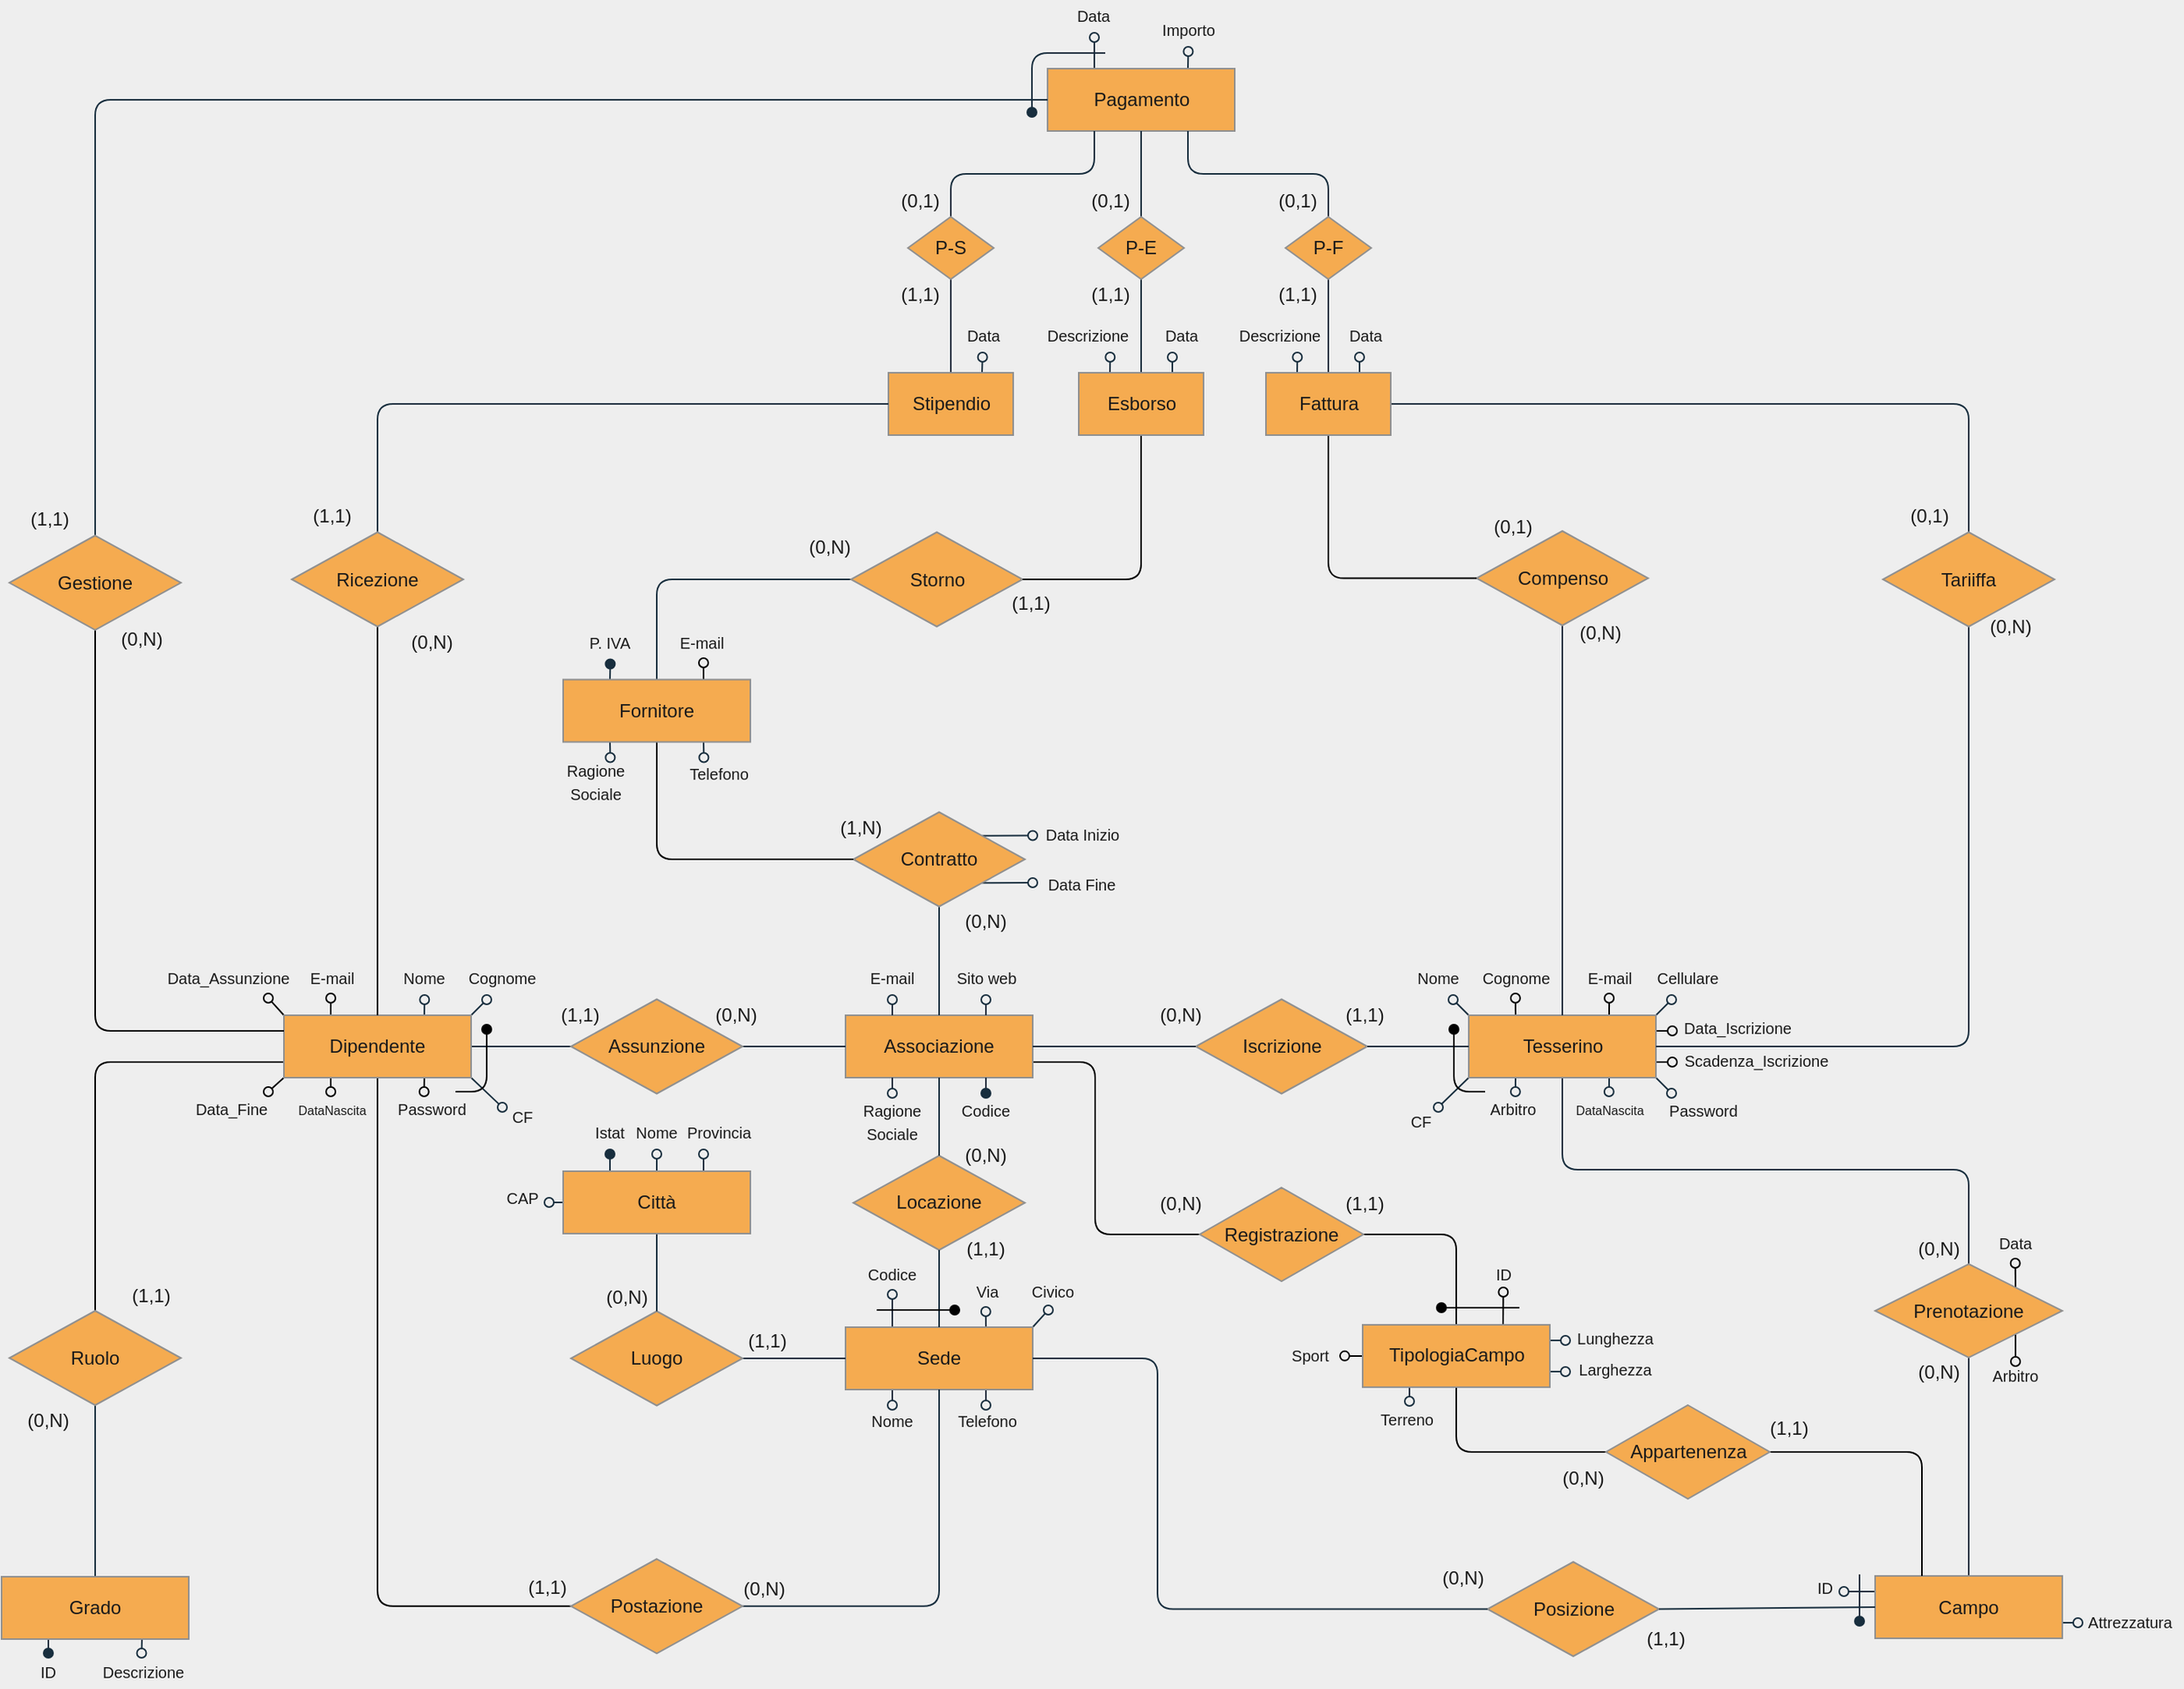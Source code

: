 <mxfile version="14.1.8" type="device"><diagram id="R2lEEEUBdFMjLlhIrx00" name="Page-1"><mxGraphModel dx="1185" dy="528" grid="1" gridSize="10" guides="1" tooltips="1" connect="1" arrows="1" fold="1" page="1" pageScale="1" pageWidth="1920" pageHeight="1200" background="#EEEEEE" math="0" shadow="0" extFonts="Permanent Marker^https://fonts.googleapis.com/css?family=Permanent+Marker"><root><mxCell id="0"/><mxCell id="1" parent="0"/><mxCell id="aCepMvg-B9MZG_R43AiB-10" style="edgeStyle=orthogonalEdgeStyle;orthogonalLoop=1;jettySize=auto;html=1;exitX=1;exitY=0.75;exitDx=0;exitDy=0;entryX=0;entryY=0.5;entryDx=0;entryDy=0;endArrow=none;endFill=0;" parent="1" source="cLSz8_HE34fz9IQbYMnI-222" target="aCepMvg-B9MZG_R43AiB-4" edge="1"><mxGeometry relative="1" as="geometry"><Array as="points"><mxPoint x="1040" y="711"/><mxPoint x="1040" y="822"/></Array></mxGeometry></mxCell><mxCell id="cLSz8_HE34fz9IQbYMnI-222" value="Associazione" style="whiteSpace=wrap;html=1;fillColor=#F5AB50;strokeColor=#909090;fontColor=#1A1A1A;" parent="1" vertex="1"><mxGeometry x="880" y="681" width="120" height="40" as="geometry"/></mxCell><mxCell id="cLSz8_HE34fz9IQbYMnI-227" style="edgeStyle=none;orthogonalLoop=1;jettySize=auto;html=1;exitX=0;exitY=0;exitDx=0;exitDy=0;startArrow=none;startFill=0;endArrow=oval;endFill=0;strokeColor=#182E3E;fontColor=#1A1A1A;labelBackgroundColor=#EEEEEE;" parent="1" source="cLSz8_HE34fz9IQbYMnI-232" edge="1"><mxGeometry relative="1" as="geometry"><mxPoint x="1269.5" y="671" as="targetPoint"/></mxGeometry></mxCell><mxCell id="cLSz8_HE34fz9IQbYMnI-230" style="edgeStyle=none;orthogonalLoop=1;jettySize=auto;html=1;exitX=1;exitY=0;exitDx=0;exitDy=0;startArrow=none;startFill=0;endArrow=oval;endFill=0;strokeColor=#182E3E;fontColor=#1A1A1A;labelBackgroundColor=#EEEEEE;" parent="1" source="cLSz8_HE34fz9IQbYMnI-232" edge="1"><mxGeometry relative="1" as="geometry"><mxPoint x="1409.5" y="671" as="targetPoint"/></mxGeometry></mxCell><mxCell id="cLSz8_HE34fz9IQbYMnI-231" style="edgeStyle=none;orthogonalLoop=1;jettySize=auto;html=1;exitX=1;exitY=1;exitDx=0;exitDy=0;startArrow=none;startFill=0;endArrow=oval;endFill=0;strokeColor=#182E3E;fontColor=#1A1A1A;labelBackgroundColor=#EEEEEE;" parent="1" source="cLSz8_HE34fz9IQbYMnI-232" edge="1"><mxGeometry relative="1" as="geometry"><mxPoint x="1409.5" y="731" as="targetPoint"/></mxGeometry></mxCell><mxCell id="qt5cpww-CeSOZ8DKeLw3-1" style="edgeStyle=orthogonalEdgeStyle;orthogonalLoop=1;jettySize=auto;html=1;exitX=0.25;exitY=1;exitDx=0;exitDy=0;endArrow=oval;endFill=0;strokeColor=#182E3E;fontColor=#1A1A1A;labelBackgroundColor=#EEEEEE;" parent="1" source="cLSz8_HE34fz9IQbYMnI-232" edge="1"><mxGeometry relative="1" as="geometry"><mxPoint x="1309.43" y="730" as="targetPoint"/></mxGeometry></mxCell><mxCell id="qt5cpww-CeSOZ8DKeLw3-2" style="edgeStyle=orthogonalEdgeStyle;orthogonalLoop=1;jettySize=auto;html=1;exitX=0.75;exitY=1;exitDx=0;exitDy=0;endArrow=oval;endFill=0;strokeColor=#182E3E;fontColor=#1A1A1A;labelBackgroundColor=#EEEEEE;" parent="1" source="cLSz8_HE34fz9IQbYMnI-232" edge="1"><mxGeometry relative="1" as="geometry"><mxPoint x="1369.43" y="730" as="targetPoint"/></mxGeometry></mxCell><mxCell id="qt5cpww-CeSOZ8DKeLw3-5" style="orthogonalLoop=1;jettySize=auto;html=1;exitX=0.5;exitY=1;exitDx=0;exitDy=0;entryX=0.5;entryY=0;entryDx=0;entryDy=0;endArrow=none;endFill=0;strokeColor=#182E3E;fontColor=#1A1A1A;labelBackgroundColor=#EEEEEE;edgeStyle=orthogonalEdgeStyle;" parent="1" source="cLSz8_HE34fz9IQbYMnI-232" target="cLSz8_HE34fz9IQbYMnI-251" edge="1"><mxGeometry relative="1" as="geometry"><Array as="points"><mxPoint x="1340" y="780"/><mxPoint x="1600" y="780"/></Array></mxGeometry></mxCell><mxCell id="qt5cpww-CeSOZ8DKeLw3-7" style="edgeStyle=none;orthogonalLoop=1;jettySize=auto;html=1;exitX=0;exitY=1;exitDx=0;exitDy=0;endArrow=oval;endFill=0;strokeColor=#182E3E;fontColor=#1A1A1A;labelBackgroundColor=#EEEEEE;" parent="1" source="cLSz8_HE34fz9IQbYMnI-232" edge="1"><mxGeometry relative="1" as="geometry"><mxPoint x="1260" y="740" as="targetPoint"/></mxGeometry></mxCell><mxCell id="aCepMvg-B9MZG_R43AiB-35" style="edgeStyle=orthogonalEdgeStyle;orthogonalLoop=1;jettySize=auto;html=1;exitX=0.75;exitY=0;exitDx=0;exitDy=0;endArrow=oval;endFill=0;" parent="1" source="cLSz8_HE34fz9IQbYMnI-232" edge="1"><mxGeometry relative="1" as="geometry"><mxPoint x="1369.537" y="670" as="targetPoint"/></mxGeometry></mxCell><mxCell id="aCepMvg-B9MZG_R43AiB-36" style="edgeStyle=orthogonalEdgeStyle;orthogonalLoop=1;jettySize=auto;html=1;exitX=0.25;exitY=0;exitDx=0;exitDy=0;endArrow=oval;endFill=0;" parent="1" source="cLSz8_HE34fz9IQbYMnI-232" edge="1"><mxGeometry relative="1" as="geometry"><mxPoint x="1309.444" y="670" as="targetPoint"/></mxGeometry></mxCell><mxCell id="aCepMvg-B9MZG_R43AiB-37" style="edgeStyle=orthogonalEdgeStyle;orthogonalLoop=1;jettySize=auto;html=1;exitX=1;exitY=0.25;exitDx=0;exitDy=0;endArrow=oval;endFill=0;" parent="1" source="cLSz8_HE34fz9IQbYMnI-232" edge="1"><mxGeometry relative="1" as="geometry"><mxPoint x="1410" y="690.889" as="targetPoint"/></mxGeometry></mxCell><mxCell id="aCepMvg-B9MZG_R43AiB-38" style="edgeStyle=orthogonalEdgeStyle;orthogonalLoop=1;jettySize=auto;html=1;exitX=1;exitY=0.75;exitDx=0;exitDy=0;endArrow=oval;endFill=0;" parent="1" source="cLSz8_HE34fz9IQbYMnI-232" edge="1"><mxGeometry relative="1" as="geometry"><mxPoint x="1410" y="710.889" as="targetPoint"/></mxGeometry></mxCell><mxCell id="cLSz8_HE34fz9IQbYMnI-232" value="Tesserino" style="whiteSpace=wrap;html=1;fillColor=#F5AB50;strokeColor=#909090;fontColor=#1A1A1A;" parent="1" vertex="1"><mxGeometry x="1279.5" y="681" width="120" height="40" as="geometry"/></mxCell><mxCell id="cLSz8_HE34fz9IQbYMnI-233" style="edgeStyle=orthogonalEdgeStyle;orthogonalLoop=1;jettySize=auto;html=1;exitX=0.75;exitY=0;exitDx=0;exitDy=0;endArrow=oval;endFill=0;strokeColor=#182E3E;fontColor=#1A1A1A;labelBackgroundColor=#EEEEEE;" parent="1" source="cLSz8_HE34fz9IQbYMnI-237" edge="1"><mxGeometry relative="1" as="geometry"><mxPoint x="969.922" y="871" as="targetPoint"/></mxGeometry></mxCell><mxCell id="cLSz8_HE34fz9IQbYMnI-234" style="edgeStyle=orthogonalEdgeStyle;orthogonalLoop=1;jettySize=auto;html=1;exitX=0.25;exitY=0;exitDx=0;exitDy=0;endArrow=oval;endFill=0;strokeColor=#182E3E;fontColor=#1A1A1A;labelBackgroundColor=#EEEEEE;" parent="1" source="cLSz8_HE34fz9IQbYMnI-237" edge="1"><mxGeometry relative="1" as="geometry"><mxPoint x="910" y="860" as="targetPoint"/></mxGeometry></mxCell><mxCell id="cLSz8_HE34fz9IQbYMnI-235" style="edgeStyle=none;orthogonalLoop=1;jettySize=auto;html=1;exitX=0.25;exitY=1;exitDx=0;exitDy=0;endArrow=oval;endFill=0;strokeColor=#182E3E;fontColor=#1A1A1A;labelBackgroundColor=#EEEEEE;" parent="1" source="cLSz8_HE34fz9IQbYMnI-237" edge="1"><mxGeometry relative="1" as="geometry"><mxPoint x="910" y="931" as="targetPoint"/></mxGeometry></mxCell><mxCell id="cLSz8_HE34fz9IQbYMnI-236" style="edgeStyle=none;orthogonalLoop=1;jettySize=auto;html=1;exitX=0.75;exitY=1;exitDx=0;exitDy=0;endArrow=oval;endFill=0;strokeColor=#182E3E;fontColor=#1A1A1A;labelBackgroundColor=#EEEEEE;" parent="1" source="cLSz8_HE34fz9IQbYMnI-237" edge="1"><mxGeometry relative="1" as="geometry"><mxPoint x="970" y="931" as="targetPoint"/></mxGeometry></mxCell><mxCell id="qITmEUnpTQ4b_bnKcFQ1-14" style="orthogonalLoop=1;jettySize=auto;html=1;exitX=1;exitY=0;exitDx=0;exitDy=0;startArrow=none;startFill=0;endArrow=oval;endFill=0;strokeColor=#182E3E;fontColor=#1A1A1A;labelBackgroundColor=#EEEEEE;" parent="1" source="cLSz8_HE34fz9IQbYMnI-237" edge="1"><mxGeometry relative="1" as="geometry"><mxPoint x="1010" y="870" as="targetPoint"/></mxGeometry></mxCell><mxCell id="cLSz8_HE34fz9IQbYMnI-237" value="Sede" style="whiteSpace=wrap;html=1;fillColor=#F5AB50;strokeColor=#909090;fontColor=#1A1A1A;" parent="1" vertex="1"><mxGeometry x="880" y="881" width="120" height="40" as="geometry"/></mxCell><mxCell id="cLSz8_HE34fz9IQbYMnI-239" style="edgeStyle=none;orthogonalLoop=1;jettySize=auto;html=1;exitX=1;exitY=0.75;exitDx=0;exitDy=0;endArrow=oval;endFill=0;strokeColor=#182E3E;fontColor=#1A1A1A;labelBackgroundColor=#EEEEEE;" parent="1" source="cLSz8_HE34fz9IQbYMnI-241" edge="1"><mxGeometry relative="1" as="geometry"><mxPoint x="1670" y="1070.5" as="targetPoint"/></mxGeometry></mxCell><mxCell id="cLSz8_HE34fz9IQbYMnI-240" style="edgeStyle=orthogonalEdgeStyle;orthogonalLoop=1;jettySize=auto;html=1;exitX=0;exitY=0.25;exitDx=0;exitDy=0;startArrow=none;startFill=0;endArrow=oval;endFill=0;strokeColor=#182E3E;fontColor=#1A1A1A;labelBackgroundColor=#EEEEEE;" parent="1" source="cLSz8_HE34fz9IQbYMnI-241" edge="1"><mxGeometry relative="1" as="geometry"><mxPoint x="1520" y="1050.5" as="targetPoint"/></mxGeometry></mxCell><mxCell id="qt5cpww-CeSOZ8DKeLw3-4" style="orthogonalLoop=1;jettySize=auto;html=1;exitX=0.5;exitY=0;exitDx=0;exitDy=0;entryX=0.5;entryY=1;entryDx=0;entryDy=0;endArrow=none;endFill=0;strokeColor=#182E3E;fontColor=#1A1A1A;labelBackgroundColor=#EEEEEE;" parent="1" source="cLSz8_HE34fz9IQbYMnI-241" target="cLSz8_HE34fz9IQbYMnI-251" edge="1"><mxGeometry relative="1" as="geometry"/></mxCell><mxCell id="cLSz8_HE34fz9IQbYMnI-241" value="Campo" style="whiteSpace=wrap;html=1;fillColor=#F5AB50;strokeColor=#909090;fontColor=#1A1A1A;" parent="1" vertex="1"><mxGeometry x="1540" y="1040.5" width="120" height="40" as="geometry"/></mxCell><mxCell id="cLSz8_HE34fz9IQbYMnI-244" value="Iscrizione" style="rhombus;whiteSpace=wrap;html=1;fillColor=#F5AB50;strokeColor=#909090;fontColor=#1A1A1A;" parent="1" vertex="1"><mxGeometry x="1104.5" y="670.75" width="110" height="60.5" as="geometry"/></mxCell><mxCell id="cLSz8_HE34fz9IQbYMnI-245" value="Locazione" style="rhombus;whiteSpace=wrap;html=1;fillColor=#F5AB50;strokeColor=#909090;fontColor=#1A1A1A;" parent="1" vertex="1"><mxGeometry x="885" y="771" width="110" height="60.5" as="geometry"/></mxCell><mxCell id="aCepMvg-B9MZG_R43AiB-59" style="edgeStyle=none;orthogonalLoop=1;jettySize=auto;html=1;exitX=1;exitY=0;exitDx=0;exitDy=0;startArrow=none;startFill=0;endArrow=oval;endFill=0;" parent="1" source="cLSz8_HE34fz9IQbYMnI-251" edge="1"><mxGeometry relative="1" as="geometry"><mxPoint x="1629.857" y="840" as="targetPoint"/></mxGeometry></mxCell><mxCell id="aCepMvg-B9MZG_R43AiB-60" style="edgeStyle=none;orthogonalLoop=1;jettySize=auto;html=1;exitX=1;exitY=1;exitDx=0;exitDy=0;startArrow=none;startFill=0;endArrow=oval;endFill=0;" parent="1" source="cLSz8_HE34fz9IQbYMnI-251" edge="1"><mxGeometry relative="1" as="geometry"><mxPoint x="1630" y="903" as="targetPoint"/></mxGeometry></mxCell><mxCell id="cLSz8_HE34fz9IQbYMnI-251" value="Prenotazione" style="rhombus;whiteSpace=wrap;html=1;fillColor=#F5AB50;strokeColor=#909090;fontColor=#1A1A1A;" parent="1" vertex="1"><mxGeometry x="1540" y="840.5" width="120" height="60" as="geometry"/></mxCell><mxCell id="cLSz8_HE34fz9IQbYMnI-252" value="Posizione" style="rhombus;whiteSpace=wrap;html=1;fillColor=#F5AB50;strokeColor=#909090;fontColor=#1A1A1A;" parent="1" vertex="1"><mxGeometry x="1291.5" y="1031.5" width="110" height="60.5" as="geometry"/></mxCell><mxCell id="cLSz8_HE34fz9IQbYMnI-253" value="" style="endArrow=none;html=1;exitX=0.5;exitY=0;exitDx=0;exitDy=0;entryX=0.5;entryY=1;entryDx=0;entryDy=0;strokeColor=#182E3E;fontColor=#1A1A1A;labelBackgroundColor=#EEEEEE;" parent="1" source="cLSz8_HE34fz9IQbYMnI-245" target="cLSz8_HE34fz9IQbYMnI-222" edge="1"><mxGeometry width="50" height="50" relative="1" as="geometry"><mxPoint x="1110" y="781" as="sourcePoint"/><mxPoint x="1160" y="731" as="targetPoint"/></mxGeometry></mxCell><mxCell id="cLSz8_HE34fz9IQbYMnI-254" value="" style="endArrow=none;html=1;exitX=0.5;exitY=0;exitDx=0;exitDy=0;entryX=0.5;entryY=1;entryDx=0;entryDy=0;strokeColor=#182E3E;fontColor=#1A1A1A;labelBackgroundColor=#EEEEEE;" parent="1" source="cLSz8_HE34fz9IQbYMnI-237" target="cLSz8_HE34fz9IQbYMnI-245" edge="1"><mxGeometry width="50" height="50" relative="1" as="geometry"><mxPoint x="1110" y="781" as="sourcePoint"/><mxPoint x="1160" y="731" as="targetPoint"/></mxGeometry></mxCell><mxCell id="cLSz8_HE34fz9IQbYMnI-255" value="" style="endArrow=none;html=1;exitX=0;exitY=0.5;exitDx=0;exitDy=0;entryX=1;entryY=0.5;entryDx=0;entryDy=0;strokeColor=#182E3E;fontColor=#1A1A1A;labelBackgroundColor=#EEEEEE;edgeStyle=orthogonalEdgeStyle;" parent="1" source="cLSz8_HE34fz9IQbYMnI-252" target="cLSz8_HE34fz9IQbYMnI-237" edge="1"><mxGeometry width="50" height="50" relative="1" as="geometry"><mxPoint x="950" y="891" as="sourcePoint"/><mxPoint x="950" y="841.5" as="targetPoint"/><Array as="points"><mxPoint x="1080" y="1061"/><mxPoint x="1080" y="901"/></Array></mxGeometry></mxCell><mxCell id="cLSz8_HE34fz9IQbYMnI-256" value="" style="endArrow=none;html=1;entryX=0;entryY=0.5;entryDx=0;entryDy=0;exitX=1;exitY=0.5;exitDx=0;exitDy=0;strokeColor=#182E3E;fontColor=#1A1A1A;labelBackgroundColor=#EEEEEE;" parent="1" source="cLSz8_HE34fz9IQbYMnI-244" target="cLSz8_HE34fz9IQbYMnI-232" edge="1"><mxGeometry width="50" height="50" relative="1" as="geometry"><mxPoint x="1149.5" y="781" as="sourcePoint"/><mxPoint x="1199.5" y="731" as="targetPoint"/></mxGeometry></mxCell><mxCell id="cLSz8_HE34fz9IQbYMnI-257" value="" style="endArrow=none;html=1;exitX=1;exitY=0.5;exitDx=0;exitDy=0;entryX=0;entryY=0.5;entryDx=0;entryDy=0;strokeColor=#182E3E;fontColor=#1A1A1A;labelBackgroundColor=#EEEEEE;" parent="1" source="cLSz8_HE34fz9IQbYMnI-222" target="cLSz8_HE34fz9IQbYMnI-244" edge="1"><mxGeometry width="50" height="50" relative="1" as="geometry"><mxPoint x="1110" y="781" as="sourcePoint"/><mxPoint x="1160" y="731" as="targetPoint"/></mxGeometry></mxCell><mxCell id="cLSz8_HE34fz9IQbYMnI-258" value="" style="endArrow=none;html=1;exitX=1;exitY=0.5;exitDx=0;exitDy=0;entryX=0;entryY=0.5;entryDx=0;entryDy=0;strokeColor=#182E3E;fontColor=#1A1A1A;labelBackgroundColor=#EEEEEE;" parent="1" source="cLSz8_HE34fz9IQbYMnI-252" target="cLSz8_HE34fz9IQbYMnI-241" edge="1"><mxGeometry width="50" height="50" relative="1" as="geometry"><mxPoint x="1410" y="940.5" as="sourcePoint"/><mxPoint x="1460" y="890.5" as="targetPoint"/></mxGeometry></mxCell><mxCell id="cLSz8_HE34fz9IQbYMnI-265" style="edgeStyle=none;orthogonalLoop=1;jettySize=auto;html=1;exitX=0.25;exitY=1;exitDx=0;exitDy=0;endArrow=oval;endFill=0;strokeColor=#182E3E;fontColor=#1A1A1A;labelBackgroundColor=#EEEEEE;" parent="1" source="cLSz8_HE34fz9IQbYMnI-270" edge="1"><mxGeometry relative="1" as="geometry"><mxPoint x="1241.5" y="928.47" as="targetPoint"/></mxGeometry></mxCell><mxCell id="cLSz8_HE34fz9IQbYMnI-268" style="edgeStyle=none;orthogonalLoop=1;jettySize=auto;html=1;exitX=1;exitY=0.25;exitDx=0;exitDy=0;endArrow=oval;endFill=0;strokeColor=#182E3E;fontColor=#1A1A1A;labelBackgroundColor=#EEEEEE;" parent="1" source="cLSz8_HE34fz9IQbYMnI-270" edge="1"><mxGeometry relative="1" as="geometry"><mxPoint x="1341.5" y="889.47" as="targetPoint"/></mxGeometry></mxCell><mxCell id="cLSz8_HE34fz9IQbYMnI-269" style="edgeStyle=none;orthogonalLoop=1;jettySize=auto;html=1;exitX=1;exitY=0.75;exitDx=0;exitDy=0;endArrow=oval;endFill=0;strokeColor=#182E3E;fontColor=#1A1A1A;labelBackgroundColor=#EEEEEE;" parent="1" source="cLSz8_HE34fz9IQbYMnI-270" edge="1"><mxGeometry relative="1" as="geometry"><mxPoint x="1341.5" y="909.47" as="targetPoint"/></mxGeometry></mxCell><mxCell id="aCepMvg-B9MZG_R43AiB-9" style="edgeStyle=orthogonalEdgeStyle;orthogonalLoop=1;jettySize=auto;html=1;exitX=0.5;exitY=0;exitDx=0;exitDy=0;entryX=1;entryY=0.5;entryDx=0;entryDy=0;endArrow=none;endFill=0;" parent="1" source="cLSz8_HE34fz9IQbYMnI-270" target="aCepMvg-B9MZG_R43AiB-4" edge="1"><mxGeometry relative="1" as="geometry"/></mxCell><mxCell id="aCepMvg-B9MZG_R43AiB-45" style="edgeStyle=orthogonalEdgeStyle;orthogonalLoop=1;jettySize=auto;html=1;exitX=0.75;exitY=0;exitDx=0;exitDy=0;endArrow=oval;endFill=0;" parent="1" source="cLSz8_HE34fz9IQbYMnI-270" edge="1"><mxGeometry relative="1" as="geometry"><mxPoint x="1301.667" y="858.47" as="targetPoint"/></mxGeometry></mxCell><mxCell id="aCepMvg-B9MZG_R43AiB-62" style="edgeStyle=none;orthogonalLoop=1;jettySize=auto;html=1;exitX=0;exitY=0.5;exitDx=0;exitDy=0;startArrow=none;startFill=0;endArrow=oval;endFill=0;" parent="1" source="cLSz8_HE34fz9IQbYMnI-270" edge="1"><mxGeometry relative="1" as="geometry"><mxPoint x="1200" y="899.429" as="targetPoint"/></mxGeometry></mxCell><mxCell id="aCepMvg-B9MZG_R43AiB-63" style="edgeStyle=orthogonalEdgeStyle;orthogonalLoop=1;jettySize=auto;html=1;exitX=0.5;exitY=1;exitDx=0;exitDy=0;entryX=0;entryY=0.5;entryDx=0;entryDy=0;startArrow=none;startFill=0;endArrow=none;endFill=0;" parent="1" source="cLSz8_HE34fz9IQbYMnI-270" target="cLSz8_HE34fz9IQbYMnI-271" edge="1"><mxGeometry relative="1" as="geometry"/></mxCell><mxCell id="cLSz8_HE34fz9IQbYMnI-270" value="TipologiaCampo" style="whiteSpace=wrap;html=1;fillColor=#F5AB50;strokeColor=#909090;fontColor=#1A1A1A;" parent="1" vertex="1"><mxGeometry x="1211.5" y="879.47" width="120" height="40" as="geometry"/></mxCell><mxCell id="aCepMvg-B9MZG_R43AiB-8" style="edgeStyle=orthogonalEdgeStyle;orthogonalLoop=1;jettySize=auto;html=1;exitX=1;exitY=0.5;exitDx=0;exitDy=0;entryX=0.25;entryY=0;entryDx=0;entryDy=0;endArrow=none;endFill=0;" parent="1" source="cLSz8_HE34fz9IQbYMnI-271" target="cLSz8_HE34fz9IQbYMnI-241" edge="1"><mxGeometry relative="1" as="geometry"><Array as="points"><mxPoint x="1570" y="961"/></Array></mxGeometry></mxCell><mxCell id="cLSz8_HE34fz9IQbYMnI-271" value="Appartenenza" style="rhombus;whiteSpace=wrap;html=1;fillColor=#F5AB50;strokeColor=#909090;fontColor=#1A1A1A;" parent="1" vertex="1"><mxGeometry x="1367.5" y="931" width="105" height="60" as="geometry"/></mxCell><mxCell id="cLSz8_HE34fz9IQbYMnI-272" style="edgeStyle=orthogonalEdgeStyle;orthogonalLoop=1;jettySize=auto;html=1;exitX=1;exitY=0.5;exitDx=0;exitDy=0;entryX=0;entryY=0.5;entryDx=0;entryDy=0;startArrow=none;startFill=0;endArrow=none;endFill=0;strokeColor=#182E3E;fontColor=#1A1A1A;labelBackgroundColor=#EEEEEE;" parent="1" source="cLSz8_HE34fz9IQbYMnI-273" target="cLSz8_HE34fz9IQbYMnI-237" edge="1"><mxGeometry relative="1" as="geometry"/></mxCell><mxCell id="cLSz8_HE34fz9IQbYMnI-273" value="Luogo" style="rhombus;whiteSpace=wrap;html=1;fillColor=#F5AB50;strokeColor=#909090;fontColor=#1A1A1A;" parent="1" vertex="1"><mxGeometry x="704" y="870.75" width="110" height="60.5" as="geometry"/></mxCell><mxCell id="cLSz8_HE34fz9IQbYMnI-274" style="edgeStyle=orthogonalEdgeStyle;orthogonalLoop=1;jettySize=auto;html=1;exitX=0.5;exitY=1;exitDx=0;exitDy=0;entryX=0.5;entryY=0;entryDx=0;entryDy=0;startArrow=none;startFill=0;endArrow=none;endFill=0;strokeColor=#182E3E;fontColor=#1A1A1A;labelBackgroundColor=#EEEEEE;" parent="1" source="cLSz8_HE34fz9IQbYMnI-279" target="cLSz8_HE34fz9IQbYMnI-273" edge="1"><mxGeometry relative="1" as="geometry"/></mxCell><mxCell id="cLSz8_HE34fz9IQbYMnI-275" style="edgeStyle=orthogonalEdgeStyle;orthogonalLoop=1;jettySize=auto;html=1;exitX=0.5;exitY=0;exitDx=0;exitDy=0;startArrow=none;startFill=0;endArrow=oval;endFill=0;strokeColor=#182E3E;fontColor=#1A1A1A;labelBackgroundColor=#EEEEEE;" parent="1" source="cLSz8_HE34fz9IQbYMnI-279" edge="1"><mxGeometry relative="1" as="geometry"><mxPoint x="759" y="770" as="targetPoint"/></mxGeometry></mxCell><mxCell id="cLSz8_HE34fz9IQbYMnI-276" style="edgeStyle=orthogonalEdgeStyle;orthogonalLoop=1;jettySize=auto;html=1;exitX=0.75;exitY=0;exitDx=0;exitDy=0;startArrow=none;startFill=0;endArrow=oval;endFill=0;strokeColor=#182E3E;fontColor=#1A1A1A;labelBackgroundColor=#EEEEEE;" parent="1" source="cLSz8_HE34fz9IQbYMnI-279" edge="1"><mxGeometry relative="1" as="geometry"><mxPoint x="789" y="770" as="targetPoint"/></mxGeometry></mxCell><mxCell id="cLSz8_HE34fz9IQbYMnI-277" style="edgeStyle=orthogonalEdgeStyle;orthogonalLoop=1;jettySize=auto;html=1;exitX=0.25;exitY=0;exitDx=0;exitDy=0;startArrow=none;startFill=0;endArrow=oval;endFill=1;strokeColor=#182E3E;fontColor=#1A1A1A;labelBackgroundColor=#EEEEEE;" parent="1" source="cLSz8_HE34fz9IQbYMnI-279" edge="1"><mxGeometry relative="1" as="geometry"><mxPoint x="729" y="770" as="targetPoint"/></mxGeometry></mxCell><mxCell id="cLSz8_HE34fz9IQbYMnI-278" style="edgeStyle=orthogonalEdgeStyle;orthogonalLoop=1;jettySize=auto;html=1;exitX=0;exitY=0.5;exitDx=0;exitDy=0;endArrow=oval;endFill=0;strokeColor=#182E3E;fontColor=#1A1A1A;labelBackgroundColor=#EEEEEE;" parent="1" source="cLSz8_HE34fz9IQbYMnI-279" edge="1"><mxGeometry relative="1" as="geometry"><mxPoint x="690" y="801" as="targetPoint"/></mxGeometry></mxCell><mxCell id="cLSz8_HE34fz9IQbYMnI-279" value="Città" style="whiteSpace=wrap;html=1;fillColor=#F5AB50;strokeColor=#909090;fontColor=#1A1A1A;" parent="1" vertex="1"><mxGeometry x="699" y="781" width="120" height="40" as="geometry"/></mxCell><mxCell id="cLSz8_HE34fz9IQbYMnI-280" style="edgeStyle=orthogonalEdgeStyle;orthogonalLoop=1;jettySize=auto;html=1;exitX=1;exitY=0.5;exitDx=0;exitDy=0;entryX=0;entryY=0.5;entryDx=0;entryDy=0;endArrow=none;endFill=0;strokeColor=#182E3E;fontColor=#1A1A1A;labelBackgroundColor=#EEEEEE;" parent="1" source="cLSz8_HE34fz9IQbYMnI-289" target="cLSz8_HE34fz9IQbYMnI-293" edge="1"><mxGeometry relative="1" as="geometry"/></mxCell><mxCell id="cLSz8_HE34fz9IQbYMnI-281" style="edgeStyle=none;orthogonalLoop=1;jettySize=auto;html=1;exitX=0.75;exitY=0;exitDx=0;exitDy=0;endArrow=oval;endFill=0;strokeColor=#182E3E;fontColor=#1A1A1A;labelBackgroundColor=#EEEEEE;" parent="1" source="cLSz8_HE34fz9IQbYMnI-289" edge="1"><mxGeometry relative="1" as="geometry"><mxPoint x="610.143" y="671" as="targetPoint"/></mxGeometry></mxCell><mxCell id="cLSz8_HE34fz9IQbYMnI-284" style="edgeStyle=none;orthogonalLoop=1;jettySize=auto;html=1;exitX=1;exitY=0;exitDx=0;exitDy=0;endArrow=oval;endFill=0;strokeColor=#182E3E;fontColor=#1A1A1A;labelBackgroundColor=#EEEEEE;" parent="1" source="cLSz8_HE34fz9IQbYMnI-289" edge="1"><mxGeometry relative="1" as="geometry"><mxPoint x="650" y="671" as="targetPoint"/></mxGeometry></mxCell><mxCell id="cLSz8_HE34fz9IQbYMnI-287" style="orthogonalLoop=1;jettySize=auto;html=1;exitX=1;exitY=1;exitDx=0;exitDy=0;endArrow=oval;endFill=0;strokeColor=#182E3E;fontColor=#1A1A1A;labelBackgroundColor=#EEEEEE;" parent="1" source="cLSz8_HE34fz9IQbYMnI-289" edge="1"><mxGeometry relative="1" as="geometry"><mxPoint x="660" y="740" as="targetPoint"/></mxGeometry></mxCell><mxCell id="aCepMvg-B9MZG_R43AiB-15" style="edgeStyle=orthogonalEdgeStyle;orthogonalLoop=1;jettySize=auto;html=1;exitX=0.25;exitY=0;exitDx=0;exitDy=0;endArrow=oval;endFill=0;" parent="1" source="cLSz8_HE34fz9IQbYMnI-289" edge="1"><mxGeometry relative="1" as="geometry"><mxPoint x="550.034" y="670" as="targetPoint"/></mxGeometry></mxCell><mxCell id="aCepMvg-B9MZG_R43AiB-18" style="edgeStyle=orthogonalEdgeStyle;orthogonalLoop=1;jettySize=auto;html=1;exitX=0;exitY=0.75;exitDx=0;exitDy=0;entryX=0.5;entryY=0;entryDx=0;entryDy=0;endArrow=none;endFill=0;" parent="1" source="cLSz8_HE34fz9IQbYMnI-289" target="qITmEUnpTQ4b_bnKcFQ1-3" edge="1"><mxGeometry relative="1" as="geometry"/></mxCell><mxCell id="aCepMvg-B9MZG_R43AiB-19" style="edgeStyle=orthogonalEdgeStyle;orthogonalLoop=1;jettySize=auto;html=1;exitX=0.25;exitY=1;exitDx=0;exitDy=0;endArrow=oval;endFill=0;" parent="1" source="cLSz8_HE34fz9IQbYMnI-289" edge="1"><mxGeometry relative="1" as="geometry"><mxPoint x="550.034" y="730" as="targetPoint"/></mxGeometry></mxCell><mxCell id="aCepMvg-B9MZG_R43AiB-26" style="edgeStyle=orthogonalEdgeStyle;orthogonalLoop=1;jettySize=auto;html=1;exitX=0.5;exitY=1;exitDx=0;exitDy=0;entryX=0;entryY=0.5;entryDx=0;entryDy=0;endArrow=none;endFill=0;" parent="1" source="cLSz8_HE34fz9IQbYMnI-289" target="cLSz8_HE34fz9IQbYMnI-295" edge="1"><mxGeometry relative="1" as="geometry"/></mxCell><mxCell id="aCepMvg-B9MZG_R43AiB-28" style="edgeStyle=orthogonalEdgeStyle;orthogonalLoop=1;jettySize=auto;html=1;exitX=0.75;exitY=1;exitDx=0;exitDy=0;endArrow=oval;endFill=0;" parent="1" source="cLSz8_HE34fz9IQbYMnI-289" edge="1"><mxGeometry relative="1" as="geometry"><mxPoint x="609.857" y="730" as="targetPoint"/></mxGeometry></mxCell><mxCell id="aCepMvg-B9MZG_R43AiB-49" style="orthogonalLoop=1;jettySize=auto;html=1;exitX=0;exitY=0;exitDx=0;exitDy=0;startArrow=none;startFill=0;endArrow=oval;endFill=0;" parent="1" source="cLSz8_HE34fz9IQbYMnI-289" edge="1"><mxGeometry relative="1" as="geometry"><mxPoint x="510" y="670" as="targetPoint"/></mxGeometry></mxCell><mxCell id="aCepMvg-B9MZG_R43AiB-50" style="edgeStyle=none;orthogonalLoop=1;jettySize=auto;html=1;exitX=0;exitY=1;exitDx=0;exitDy=0;startArrow=none;startFill=0;endArrow=oval;endFill=0;" parent="1" source="cLSz8_HE34fz9IQbYMnI-289" edge="1"><mxGeometry relative="1" as="geometry"><mxPoint x="510" y="730" as="targetPoint"/></mxGeometry></mxCell><mxCell id="cLSz8_HE34fz9IQbYMnI-289" value="Dipendente" style="whiteSpace=wrap;html=1;fillColor=#F5AB50;strokeColor=#909090;fontColor=#1A1A1A;" parent="1" vertex="1"><mxGeometry x="520" y="681" width="120" height="40" as="geometry"/></mxCell><mxCell id="cLSz8_HE34fz9IQbYMnI-290" style="edgeStyle=orthogonalEdgeStyle;orthogonalLoop=1;jettySize=auto;html=1;exitX=1;exitY=0.5;exitDx=0;exitDy=0;entryX=0;entryY=0.5;entryDx=0;entryDy=0;endArrow=none;endFill=0;strokeColor=#182E3E;fontColor=#1A1A1A;labelBackgroundColor=#EEEEEE;" parent="1" source="cLSz8_HE34fz9IQbYMnI-293" target="cLSz8_HE34fz9IQbYMnI-222" edge="1"><mxGeometry relative="1" as="geometry"/></mxCell><mxCell id="cLSz8_HE34fz9IQbYMnI-293" value="Assunzione" style="rhombus;whiteSpace=wrap;html=1;fillColor=#F5AB50;strokeColor=#909090;fontColor=#1A1A1A;" parent="1" vertex="1"><mxGeometry x="704" y="670.75" width="110" height="60.5" as="geometry"/></mxCell><mxCell id="cLSz8_HE34fz9IQbYMnI-294" style="edgeStyle=orthogonalEdgeStyle;orthogonalLoop=1;jettySize=auto;html=1;exitX=1;exitY=0.5;exitDx=0;exitDy=0;entryX=0.5;entryY=1;entryDx=0;entryDy=0;startArrow=none;startFill=0;endArrow=none;endFill=0;strokeColor=#182E3E;fontColor=#1A1A1A;labelBackgroundColor=#EEEEEE;" parent="1" source="cLSz8_HE34fz9IQbYMnI-295" target="cLSz8_HE34fz9IQbYMnI-237" edge="1"><mxGeometry relative="1" as="geometry"/></mxCell><mxCell id="cLSz8_HE34fz9IQbYMnI-295" value="Postazione" style="rhombus;whiteSpace=wrap;html=1;fillColor=#F5AB50;strokeColor=#909090;fontColor=#1A1A1A;" parent="1" vertex="1"><mxGeometry x="704" y="1029.63" width="110" height="60.5" as="geometry"/></mxCell><mxCell id="qt5cpww-CeSOZ8DKeLw3-6" style="edgeStyle=none;orthogonalLoop=1;jettySize=auto;html=1;exitX=0.5;exitY=1;exitDx=0;exitDy=0;entryX=0.5;entryY=0;entryDx=0;entryDy=0;endArrow=none;endFill=0;strokeColor=#182E3E;fontColor=#1A1A1A;labelBackgroundColor=#EEEEEE;" parent="1" source="cLSz8_HE34fz9IQbYMnI-308" target="cLSz8_HE34fz9IQbYMnI-232" edge="1"><mxGeometry relative="1" as="geometry"/></mxCell><mxCell id="cLSz8_HE34fz9IQbYMnI-308" value="Compenso" style="rhombus;whiteSpace=wrap;html=1;fillColor=#F5AB50;strokeColor=#909090;fontColor=#1A1A1A;" parent="1" vertex="1"><mxGeometry x="1284.5" y="370.5" width="110" height="60.5" as="geometry"/></mxCell><mxCell id="cLSz8_HE34fz9IQbYMnI-309" style="edgeStyle=orthogonalEdgeStyle;orthogonalLoop=1;jettySize=auto;html=1;exitX=0.5;exitY=1;exitDx=0;exitDy=0;entryX=1;entryY=0.5;entryDx=0;entryDy=0;endArrow=none;endFill=0;strokeColor=#182E3E;fontColor=#1A1A1A;labelBackgroundColor=#EEEEEE;" parent="1" source="cLSz8_HE34fz9IQbYMnI-311" target="cLSz8_HE34fz9IQbYMnI-232" edge="1"><mxGeometry relative="1" as="geometry"/></mxCell><mxCell id="cLSz8_HE34fz9IQbYMnI-310" style="edgeStyle=orthogonalEdgeStyle;orthogonalLoop=1;jettySize=auto;elbow=vertical;html=1;exitX=0.5;exitY=0;exitDx=0;exitDy=0;entryX=1;entryY=0.5;entryDx=0;entryDy=0;endArrow=none;endFill=0;strokeColor=#182E3E;fontColor=#1A1A1A;labelBackgroundColor=#EEEEEE;" parent="1" source="cLSz8_HE34fz9IQbYMnI-311" target="cLSz8_HE34fz9IQbYMnI-421" edge="1"><mxGeometry relative="1" as="geometry"/></mxCell><mxCell id="cLSz8_HE34fz9IQbYMnI-311" value="Tariiffa" style="rhombus;whiteSpace=wrap;html=1;fillColor=#F5AB50;strokeColor=#909090;fontColor=#1A1A1A;" parent="1" vertex="1"><mxGeometry x="1545" y="371.25" width="110" height="60.5" as="geometry"/></mxCell><mxCell id="cLSz8_HE34fz9IQbYMnI-312" style="edgeStyle=none;orthogonalLoop=1;jettySize=auto;html=1;exitX=0.25;exitY=0;exitDx=0;exitDy=0;endArrow=oval;endFill=0;strokeColor=#182E3E;fontColor=#1A1A1A;labelBackgroundColor=#EEEEEE;" parent="1" source="cLSz8_HE34fz9IQbYMnI-315" edge="1"><mxGeometry relative="1" as="geometry"><mxPoint x="1039.5" y="54" as="targetPoint"/></mxGeometry></mxCell><mxCell id="cLSz8_HE34fz9IQbYMnI-313" style="edgeStyle=orthogonalEdgeStyle;orthogonalLoop=1;jettySize=auto;html=1;exitX=0.75;exitY=0;exitDx=0;exitDy=0;startArrow=none;startFill=0;endArrow=oval;endFill=0;strokeColor=#182E3E;fontColor=#1A1A1A;labelBackgroundColor=#EEEEEE;" parent="1" source="cLSz8_HE34fz9IQbYMnI-315" edge="1"><mxGeometry relative="1" as="geometry"><mxPoint x="1099.7" y="63" as="targetPoint"/></mxGeometry></mxCell><mxCell id="cLSz8_HE34fz9IQbYMnI-315" value="Pagamento" style="whiteSpace=wrap;html=1;fillColor=#F5AB50;strokeColor=#909090;fontColor=#1A1A1A;" parent="1" vertex="1"><mxGeometry x="1009.5" y="74" width="120" height="40" as="geometry"/></mxCell><mxCell id="cLSz8_HE34fz9IQbYMnI-317" style="edgeStyle=orthogonalEdgeStyle;orthogonalLoop=1;jettySize=auto;html=1;exitX=0.5;exitY=1;exitDx=0;exitDy=0;entryX=0.5;entryY=0;entryDx=0;entryDy=0;endArrow=none;endFill=0;strokeColor=#182E3E;fontColor=#1A1A1A;labelBackgroundColor=#EEEEEE;" parent="1" source="cLSz8_HE34fz9IQbYMnI-320" target="cLSz8_HE34fz9IQbYMnI-222" edge="1"><mxGeometry relative="1" as="geometry"/></mxCell><mxCell id="cLSz8_HE34fz9IQbYMnI-318" style="edgeStyle=none;orthogonalLoop=1;jettySize=auto;html=1;exitX=1;exitY=0;exitDx=0;exitDy=0;endArrow=oval;endFill=0;strokeColor=#182E3E;fontColor=#1A1A1A;labelBackgroundColor=#EEEEEE;" parent="1" source="cLSz8_HE34fz9IQbYMnI-320" edge="1"><mxGeometry relative="1" as="geometry"><mxPoint x="1000" y="565.714" as="targetPoint"/></mxGeometry></mxCell><mxCell id="cLSz8_HE34fz9IQbYMnI-319" style="edgeStyle=none;orthogonalLoop=1;jettySize=auto;html=1;exitX=1;exitY=1;exitDx=0;exitDy=0;endArrow=oval;endFill=0;strokeColor=#182E3E;fontColor=#1A1A1A;labelBackgroundColor=#EEEEEE;" parent="1" source="cLSz8_HE34fz9IQbYMnI-320" edge="1"><mxGeometry relative="1" as="geometry"><mxPoint x="1000" y="596" as="targetPoint"/></mxGeometry></mxCell><mxCell id="cLSz8_HE34fz9IQbYMnI-320" value="Contratto" style="rhombus;whiteSpace=wrap;html=1;fillColor=#F5AB50;strokeColor=#909090;fontColor=#1A1A1A;" parent="1" vertex="1"><mxGeometry x="885" y="550.75" width="110" height="60.5" as="geometry"/></mxCell><mxCell id="cLSz8_HE34fz9IQbYMnI-322" style="edgeStyle=orthogonalEdgeStyle;orthogonalLoop=1;jettySize=auto;html=1;exitX=0.5;exitY=0;exitDx=0;exitDy=0;entryX=0;entryY=0.5;entryDx=0;entryDy=0;endArrow=none;endFill=0;strokeColor=#182E3E;fontColor=#1A1A1A;labelBackgroundColor=#EEEEEE;" parent="1" source="cLSz8_HE34fz9IQbYMnI-327" target="cLSz8_HE34fz9IQbYMnI-329" edge="1"><mxGeometry relative="1" as="geometry"/></mxCell><mxCell id="cLSz8_HE34fz9IQbYMnI-323" style="edgeStyle=none;orthogonalLoop=1;jettySize=auto;html=1;exitX=0.25;exitY=0;exitDx=0;exitDy=0;endArrow=oval;endFill=1;strokeColor=#182E3E;fontColor=#1A1A1A;labelBackgroundColor=#EEEEEE;" parent="1" source="cLSz8_HE34fz9IQbYMnI-327" edge="1"><mxGeometry relative="1" as="geometry"><mxPoint x="729.19" y="455.75" as="targetPoint"/></mxGeometry></mxCell><mxCell id="cLSz8_HE34fz9IQbYMnI-324" style="edgeStyle=none;orthogonalLoop=1;jettySize=auto;html=1;exitX=0.25;exitY=1;exitDx=0;exitDy=0;endArrow=oval;endFill=0;strokeColor=#182E3E;fontColor=#1A1A1A;labelBackgroundColor=#EEEEEE;" parent="1" source="cLSz8_HE34fz9IQbYMnI-327" edge="1"><mxGeometry relative="1" as="geometry"><mxPoint x="729.19" y="515.75" as="targetPoint"/></mxGeometry></mxCell><mxCell id="cLSz8_HE34fz9IQbYMnI-326" style="edgeStyle=none;orthogonalLoop=1;jettySize=auto;html=1;exitX=0.75;exitY=1;exitDx=0;exitDy=0;endArrow=oval;endFill=0;strokeColor=#182E3E;fontColor=#1A1A1A;labelBackgroundColor=#EEEEEE;" parent="1" source="cLSz8_HE34fz9IQbYMnI-327" edge="1"><mxGeometry relative="1" as="geometry"><mxPoint x="789.19" y="515.75" as="targetPoint"/></mxGeometry></mxCell><mxCell id="aCepMvg-B9MZG_R43AiB-13" style="edgeStyle=orthogonalEdgeStyle;orthogonalLoop=1;jettySize=auto;html=1;exitX=0.75;exitY=0;exitDx=0;exitDy=0;endArrow=oval;endFill=0;" parent="1" source="cLSz8_HE34fz9IQbYMnI-327" edge="1"><mxGeometry relative="1" as="geometry"><mxPoint x="789" y="455" as="targetPoint"/></mxGeometry></mxCell><mxCell id="aCepMvg-B9MZG_R43AiB-14" style="edgeStyle=orthogonalEdgeStyle;orthogonalLoop=1;jettySize=auto;html=1;exitX=0.5;exitY=1;exitDx=0;exitDy=0;entryX=0;entryY=0.5;entryDx=0;entryDy=0;endArrow=none;endFill=0;" parent="1" source="cLSz8_HE34fz9IQbYMnI-327" target="cLSz8_HE34fz9IQbYMnI-320" edge="1"><mxGeometry relative="1" as="geometry"/></mxCell><mxCell id="cLSz8_HE34fz9IQbYMnI-327" value="Fornitore" style="whiteSpace=wrap;html=1;fillColor=#F5AB50;strokeColor=#909090;fontColor=#1A1A1A;" parent="1" vertex="1"><mxGeometry x="699" y="465.75" width="120" height="40" as="geometry"/></mxCell><mxCell id="cLSz8_HE34fz9IQbYMnI-329" value="Storno" style="rhombus;whiteSpace=wrap;html=1;fillColor=#F5AB50;strokeColor=#909090;fontColor=#1A1A1A;" parent="1" vertex="1"><mxGeometry x="883.5" y="371.25" width="110" height="60.5" as="geometry"/></mxCell><mxCell id="cLSz8_HE34fz9IQbYMnI-330" value="(0,N)" style="text;html=1;strokeColor=none;fillColor=none;align=center;verticalAlign=middle;whiteSpace=wrap;fontColor=#1A1A1A;" parent="1" vertex="1"><mxGeometry x="1256" y="1031.5" width="40" height="20" as="geometry"/></mxCell><mxCell id="cLSz8_HE34fz9IQbYMnI-331" value="(1,1)" style="text;html=1;strokeColor=none;fillColor=none;align=center;verticalAlign=middle;whiteSpace=wrap;fontColor=#1A1A1A;" parent="1" vertex="1"><mxGeometry x="1386" y="1071.38" width="40" height="20" as="geometry"/></mxCell><mxCell id="cLSz8_HE34fz9IQbYMnI-332" value="(0,N)" style="text;html=1;strokeColor=none;fillColor=none;align=center;verticalAlign=middle;whiteSpace=wrap;fontColor=#1A1A1A;" parent="1" vertex="1"><mxGeometry x="1074.5" y="671" width="40" height="20" as="geometry"/></mxCell><mxCell id="cLSz8_HE34fz9IQbYMnI-333" value="(1,1)" style="text;html=1;strokeColor=none;fillColor=none;align=center;verticalAlign=middle;whiteSpace=wrap;fontColor=#1A1A1A;" parent="1" vertex="1"><mxGeometry x="1192.5" y="671" width="40" height="20" as="geometry"/></mxCell><mxCell id="cLSz8_HE34fz9IQbYMnI-334" value="(1,1)" style="text;html=1;strokeColor=none;fillColor=none;align=center;verticalAlign=middle;whiteSpace=wrap;fontColor=#1A1A1A;" parent="1" vertex="1"><mxGeometry x="950" y="821" width="40" height="20" as="geometry"/></mxCell><mxCell id="cLSz8_HE34fz9IQbYMnI-335" value="(0,N)" style="text;html=1;strokeColor=none;fillColor=none;align=center;verticalAlign=middle;whiteSpace=wrap;fontColor=#1A1A1A;" parent="1" vertex="1"><mxGeometry x="950" y="761" width="40" height="20" as="geometry"/></mxCell><mxCell id="cLSz8_HE34fz9IQbYMnI-336" value="(0,N)" style="text;html=1;strokeColor=none;fillColor=none;align=center;verticalAlign=middle;whiteSpace=wrap;fontColor=#1A1A1A;" parent="1" vertex="1"><mxGeometry x="720" y="851.5" width="40" height="20" as="geometry"/></mxCell><mxCell id="cLSz8_HE34fz9IQbYMnI-337" value="(1,1)" style="text;html=1;strokeColor=none;fillColor=none;align=center;verticalAlign=middle;whiteSpace=wrap;fontColor=#1A1A1A;" parent="1" vertex="1"><mxGeometry x="810" y="880" width="40" height="20" as="geometry"/></mxCell><mxCell id="cLSz8_HE34fz9IQbYMnI-338" value="(0,N)" style="text;html=1;strokeColor=none;fillColor=none;align=center;verticalAlign=middle;whiteSpace=wrap;fontColor=#1A1A1A;" parent="1" vertex="1"><mxGeometry x="808" y="1038.88" width="40" height="20" as="geometry"/></mxCell><mxCell id="cLSz8_HE34fz9IQbYMnI-339" value="(1,1)" style="text;html=1;strokeColor=none;fillColor=none;align=center;verticalAlign=middle;whiteSpace=wrap;fontColor=#1A1A1A;" parent="1" vertex="1"><mxGeometry x="669" y="1037.5" width="40" height="20" as="geometry"/></mxCell><mxCell id="cLSz8_HE34fz9IQbYMnI-340" value="(1,1)" style="text;html=1;strokeColor=none;fillColor=none;align=center;verticalAlign=middle;whiteSpace=wrap;fontColor=#1A1A1A;" parent="1" vertex="1"><mxGeometry x="690" y="671" width="40" height="20" as="geometry"/></mxCell><mxCell id="cLSz8_HE34fz9IQbYMnI-341" value="(0,N)" style="text;html=1;strokeColor=none;fillColor=none;align=center;verticalAlign=middle;whiteSpace=wrap;fontColor=#1A1A1A;" parent="1" vertex="1"><mxGeometry x="790" y="670.75" width="40" height="20" as="geometry"/></mxCell><mxCell id="cLSz8_HE34fz9IQbYMnI-342" value="(0,N)" style="text;html=1;strokeColor=none;fillColor=none;align=center;verticalAlign=middle;whiteSpace=wrap;fontColor=#1A1A1A;" parent="1" vertex="1"><mxGeometry x="595" y="431.75" width="40" height="20" as="geometry"/></mxCell><mxCell id="cLSz8_HE34fz9IQbYMnI-343" value="(1,1)" style="text;html=1;strokeColor=none;fillColor=none;align=center;verticalAlign=middle;whiteSpace=wrap;fontColor=#1A1A1A;" parent="1" vertex="1"><mxGeometry x="531" y="351.25" width="40" height="20" as="geometry"/></mxCell><mxCell id="cLSz8_HE34fz9IQbYMnI-345" value="(1,1)" style="text;html=1;strokeColor=none;fillColor=none;align=center;verticalAlign=middle;whiteSpace=wrap;fontColor=#1A1A1A;" parent="1" vertex="1"><mxGeometry x="978.5" y="407.25" width="40" height="20" as="geometry"/></mxCell><mxCell id="cLSz8_HE34fz9IQbYMnI-346" value="(0,N)" style="text;html=1;strokeColor=none;fillColor=none;align=center;verticalAlign=middle;whiteSpace=wrap;fontColor=#1A1A1A;" parent="1" vertex="1"><mxGeometry x="950" y="611.25" width="40" height="20" as="geometry"/></mxCell><mxCell id="cLSz8_HE34fz9IQbYMnI-347" value="(1,N)" style="text;html=1;strokeColor=none;fillColor=none;align=center;verticalAlign=middle;whiteSpace=wrap;fontColor=#1A1A1A;" parent="1" vertex="1"><mxGeometry x="870" y="550.75" width="40" height="20" as="geometry"/></mxCell><mxCell id="cLSz8_HE34fz9IQbYMnI-348" value="(0,N)" style="text;html=1;strokeColor=none;fillColor=none;align=center;verticalAlign=middle;whiteSpace=wrap;fontColor=#1A1A1A;" parent="1" vertex="1"><mxGeometry x="1343.5" y="425.5" width="40" height="20" as="geometry"/></mxCell><mxCell id="cLSz8_HE34fz9IQbYMnI-349" value="(0,1)" style="text;html=1;strokeColor=none;fillColor=none;align=center;verticalAlign=middle;whiteSpace=wrap;fontColor=#1A1A1A;" parent="1" vertex="1"><mxGeometry x="1287.5" y="357.5" width="40" height="20" as="geometry"/></mxCell><mxCell id="cLSz8_HE34fz9IQbYMnI-352" value="(0,N)" style="text;html=1;strokeColor=none;fillColor=none;align=center;verticalAlign=middle;whiteSpace=wrap;fontColor=#1A1A1A;" parent="1" vertex="1"><mxGeometry x="1561" y="821.37" width="40" height="20" as="geometry"/></mxCell><mxCell id="cLSz8_HE34fz9IQbYMnI-353" value="(0,N)" style="text;html=1;strokeColor=none;fillColor=none;align=center;verticalAlign=middle;whiteSpace=wrap;fontColor=#1A1A1A;" parent="1" vertex="1"><mxGeometry x="1561" y="900" width="40" height="20" as="geometry"/></mxCell><mxCell id="cLSz8_HE34fz9IQbYMnI-356" value="(0,N)" style="text;html=1;strokeColor=none;fillColor=none;align=center;verticalAlign=middle;whiteSpace=wrap;fontColor=#1A1A1A;" parent="1" vertex="1"><mxGeometry x="1607" y="420.25" width="40" height="24.25" as="geometry"/></mxCell><mxCell id="cLSz8_HE34fz9IQbYMnI-357" value="(0,1)" style="text;html=1;strokeColor=none;fillColor=none;align=center;verticalAlign=middle;whiteSpace=wrap;fontColor=#1A1A1A;" parent="1" vertex="1"><mxGeometry x="1555" y="351.25" width="40" height="20" as="geometry"/></mxCell><mxCell id="cLSz8_HE34fz9IQbYMnI-358" value="" style="endArrow=none;html=1;entryX=0.75;entryY=1;entryDx=0;entryDy=0;startArrow=oval;startFill=1;strokeColor=#182E3E;fontColor=#1A1A1A;labelBackgroundColor=#EEEEEE;" parent="1" target="cLSz8_HE34fz9IQbYMnI-222" edge="1"><mxGeometry width="50" height="50" relative="1" as="geometry"><mxPoint x="970" y="731" as="sourcePoint"/><mxPoint x="1030" y="741" as="targetPoint"/></mxGeometry></mxCell><mxCell id="cLSz8_HE34fz9IQbYMnI-359" value="&lt;font style=&quot;font-size: 10px&quot;&gt;Codice&lt;/font&gt;" style="text;html=1;strokeColor=none;fillColor=none;align=center;verticalAlign=middle;whiteSpace=wrap;fontColor=#1A1A1A;" parent="1" vertex="1"><mxGeometry x="950" y="731.5" width="40" height="20" as="geometry"/></mxCell><mxCell id="cLSz8_HE34fz9IQbYMnI-360" value="" style="endArrow=none;html=1;entryX=0.25;entryY=1;entryDx=0;entryDy=0;startArrow=oval;startFill=0;strokeColor=#182E3E;fontColor=#1A1A1A;labelBackgroundColor=#EEEEEE;" parent="1" target="cLSz8_HE34fz9IQbYMnI-222" edge="1"><mxGeometry width="50" height="50" relative="1" as="geometry"><mxPoint x="910" y="731" as="sourcePoint"/><mxPoint x="980" y="731" as="targetPoint"/></mxGeometry></mxCell><mxCell id="cLSz8_HE34fz9IQbYMnI-361" value="&lt;font style=&quot;font-size: 10px&quot;&gt;Ragione&lt;br&gt;Sociale&lt;br&gt;&lt;/font&gt;" style="text;html=1;strokeColor=none;fillColor=none;align=center;verticalAlign=middle;whiteSpace=wrap;fontColor=#1A1A1A;" parent="1" vertex="1"><mxGeometry x="890" y="739" width="40" height="20" as="geometry"/></mxCell><mxCell id="cLSz8_HE34fz9IQbYMnI-362" value="&lt;font style=&quot;font-size: 10px&quot;&gt;Sito web&lt;/font&gt;" style="text;html=1;strokeColor=none;fillColor=none;align=center;verticalAlign=middle;whiteSpace=wrap;fontColor=#1A1A1A;" parent="1" vertex="1"><mxGeometry x="947.5" y="647" width="45" height="20" as="geometry"/></mxCell><mxCell id="cLSz8_HE34fz9IQbYMnI-363" value="" style="endArrow=none;html=1;entryX=0.25;entryY=0;entryDx=0;entryDy=0;startArrow=oval;startFill=0;strokeColor=#182E3E;fontColor=#1A1A1A;labelBackgroundColor=#EEEEEE;" parent="1" target="cLSz8_HE34fz9IQbYMnI-222" edge="1"><mxGeometry width="50" height="50" relative="1" as="geometry"><mxPoint x="910" y="671" as="sourcePoint"/><mxPoint x="920" y="731" as="targetPoint"/></mxGeometry></mxCell><mxCell id="cLSz8_HE34fz9IQbYMnI-364" value="&lt;font style=&quot;font-size: 10px&quot;&gt;E-mail&lt;/font&gt;" style="text;html=1;strokeColor=none;fillColor=none;align=center;verticalAlign=middle;whiteSpace=wrap;fontColor=#1A1A1A;" parent="1" vertex="1"><mxGeometry x="890" y="647" width="40" height="20" as="geometry"/></mxCell><mxCell id="cLSz8_HE34fz9IQbYMnI-365" value="" style="endArrow=none;html=1;entryX=0.75;entryY=0;entryDx=0;entryDy=0;startArrow=oval;startFill=0;strokeColor=#182E3E;fontColor=#1A1A1A;labelBackgroundColor=#EEEEEE;" parent="1" target="cLSz8_HE34fz9IQbYMnI-222" edge="1"><mxGeometry width="50" height="50" relative="1" as="geometry"><mxPoint x="970" y="671" as="sourcePoint"/><mxPoint x="920" y="691" as="targetPoint"/></mxGeometry></mxCell><mxCell id="cLSz8_HE34fz9IQbYMnI-366" value="&lt;font style=&quot;font-size: 10px&quot;&gt;CF&lt;/font&gt;" style="text;html=1;strokeColor=none;fillColor=none;align=center;verticalAlign=middle;whiteSpace=wrap;fontColor=#1A1A1A;" parent="1" vertex="1"><mxGeometry x="1229" y="739" width="40" height="20" as="geometry"/></mxCell><mxCell id="cLSz8_HE34fz9IQbYMnI-367" value="&lt;font&gt;&lt;font style=&quot;font-size: 8px&quot;&gt;DataNascita&lt;/font&gt;&lt;br&gt;&lt;/font&gt;" style="text;html=1;strokeColor=none;fillColor=none;align=center;verticalAlign=middle;whiteSpace=wrap;fontColor=#1A1A1A;" parent="1" vertex="1"><mxGeometry x="1349.5" y="731" width="40" height="20" as="geometry"/></mxCell><mxCell id="cLSz8_HE34fz9IQbYMnI-368" value="&lt;font style=&quot;font-size: 10px&quot;&gt;Nome&lt;/font&gt;" style="text;html=1;strokeColor=none;fillColor=none;align=center;verticalAlign=middle;whiteSpace=wrap;fontColor=#1A1A1A;" parent="1" vertex="1"><mxGeometry x="1239.5" y="647" width="40" height="20" as="geometry"/></mxCell><mxCell id="cLSz8_HE34fz9IQbYMnI-369" value="&lt;font style=&quot;font-size: 10px&quot;&gt;Cognome&lt;/font&gt;" style="text;html=1;strokeColor=none;fillColor=none;align=center;verticalAlign=middle;whiteSpace=wrap;fontColor=#1A1A1A;" parent="1" vertex="1"><mxGeometry x="1289.5" y="647" width="40" height="20" as="geometry"/></mxCell><mxCell id="cLSz8_HE34fz9IQbYMnI-370" value="&lt;font style=&quot;font-size: 10px&quot;&gt;E-mail&lt;/font&gt;" style="text;html=1;strokeColor=none;fillColor=none;align=center;verticalAlign=middle;whiteSpace=wrap;fontColor=#1A1A1A;" parent="1" vertex="1"><mxGeometry x="1349.5" y="647" width="40" height="20" as="geometry"/></mxCell><mxCell id="cLSz8_HE34fz9IQbYMnI-371" value="&lt;font style=&quot;font-size: 10px&quot;&gt;Cellulare&lt;/font&gt;" style="text;html=1;strokeColor=none;fillColor=none;align=center;verticalAlign=middle;whiteSpace=wrap;fontColor=#1A1A1A;" parent="1" vertex="1"><mxGeometry x="1399.5" y="647" width="40" height="20" as="geometry"/></mxCell><mxCell id="cLSz8_HE34fz9IQbYMnI-372" value="&lt;font style=&quot;font-size: 10px&quot;&gt;Password&lt;/font&gt;" style="text;html=1;strokeColor=none;fillColor=none;align=center;verticalAlign=middle;whiteSpace=wrap;fontColor=#1A1A1A;" parent="1" vertex="1"><mxGeometry x="1410" y="731.5" width="40" height="20" as="geometry"/></mxCell><mxCell id="cLSz8_HE34fz9IQbYMnI-373" value="&lt;font style=&quot;font-size: 10px&quot;&gt;Via&lt;/font&gt;" style="text;html=1;strokeColor=none;fillColor=none;align=center;verticalAlign=middle;whiteSpace=wrap;fontColor=#1A1A1A;" parent="1" vertex="1"><mxGeometry x="951" y="848" width="40" height="20" as="geometry"/></mxCell><mxCell id="cLSz8_HE34fz9IQbYMnI-374" value="&lt;font style=&quot;font-size: 10px&quot;&gt;Codice&lt;/font&gt;" style="text;html=1;strokeColor=none;fillColor=none;align=center;verticalAlign=middle;whiteSpace=wrap;fontColor=#1A1A1A;" parent="1" vertex="1"><mxGeometry x="890" y="837" width="40" height="20" as="geometry"/></mxCell><mxCell id="cLSz8_HE34fz9IQbYMnI-375" value="&lt;font style=&quot;font-size: 10px&quot;&gt;Nome&lt;/font&gt;" style="text;html=1;strokeColor=none;fillColor=none;align=center;verticalAlign=middle;whiteSpace=wrap;fontColor=#1A1A1A;" parent="1" vertex="1"><mxGeometry x="890" y="931" width="40" height="20" as="geometry"/></mxCell><mxCell id="cLSz8_HE34fz9IQbYMnI-376" value="&lt;font style=&quot;font-size: 10px&quot;&gt;Telefono&lt;/font&gt;" style="text;html=1;strokeColor=none;fillColor=none;align=center;verticalAlign=middle;whiteSpace=wrap;fontColor=#1A1A1A;" parent="1" vertex="1"><mxGeometry x="951" y="931.25" width="40" height="20" as="geometry"/></mxCell><mxCell id="cLSz8_HE34fz9IQbYMnI-377" value="&lt;font style=&quot;font-size: 10px&quot;&gt;Istat&lt;/font&gt;" style="text;html=1;strokeColor=none;fillColor=none;align=center;verticalAlign=middle;whiteSpace=wrap;fontColor=#1A1A1A;" parent="1" vertex="1"><mxGeometry x="709" y="745.5" width="40" height="20" as="geometry"/></mxCell><mxCell id="cLSz8_HE34fz9IQbYMnI-378" value="&lt;font style=&quot;font-size: 10px&quot;&gt;Nome&lt;/font&gt;" style="text;html=1;strokeColor=none;fillColor=none;align=center;verticalAlign=middle;whiteSpace=wrap;fontColor=#1A1A1A;" parent="1" vertex="1"><mxGeometry x="739" y="745.5" width="40" height="20" as="geometry"/></mxCell><mxCell id="cLSz8_HE34fz9IQbYMnI-379" value="&lt;font style=&quot;font-size: 10px&quot;&gt;Provincia&lt;/font&gt;" style="text;html=1;strokeColor=none;fillColor=none;align=center;verticalAlign=middle;whiteSpace=wrap;fontColor=#1A1A1A;" parent="1" vertex="1"><mxGeometry x="779" y="745.5" width="40" height="20" as="geometry"/></mxCell><mxCell id="cLSz8_HE34fz9IQbYMnI-380" value="&lt;font style=&quot;font-size: 10px&quot;&gt;ID&lt;/font&gt;" style="text;html=1;strokeColor=none;fillColor=none;align=center;verticalAlign=middle;whiteSpace=wrap;fontColor=#1A1A1A;" parent="1" vertex="1"><mxGeometry x="1498" y="1037.5" width="20" height="20" as="geometry"/></mxCell><mxCell id="cLSz8_HE34fz9IQbYMnI-381" value="&lt;font style=&quot;font-size: 10px&quot;&gt;Attrezzatura&lt;/font&gt;" style="text;html=1;strokeColor=none;fillColor=none;align=center;verticalAlign=middle;whiteSpace=wrap;fontColor=#1A1A1A;" parent="1" vertex="1"><mxGeometry x="1670" y="1059.5" width="67" height="20" as="geometry"/></mxCell><mxCell id="cLSz8_HE34fz9IQbYMnI-382" value="&lt;font style=&quot;font-size: 10px&quot;&gt;ID&lt;/font&gt;" style="text;html=1;strokeColor=none;fillColor=none;align=center;verticalAlign=middle;whiteSpace=wrap;fontColor=#1A1A1A;" parent="1" vertex="1"><mxGeometry x="1292" y="842.47" width="20" height="10" as="geometry"/></mxCell><mxCell id="cLSz8_HE34fz9IQbYMnI-383" value="&lt;font style=&quot;font-size: 10px&quot;&gt;Sport&lt;/font&gt;" style="text;html=1;strokeColor=none;fillColor=none;align=center;verticalAlign=middle;whiteSpace=wrap;fontColor=#1A1A1A;" parent="1" vertex="1"><mxGeometry x="1162.5" y="889.47" width="30" height="20" as="geometry"/></mxCell><mxCell id="cLSz8_HE34fz9IQbYMnI-384" value="&lt;font style=&quot;font-size: 10px&quot;&gt;Terreno&lt;/font&gt;" style="text;html=1;strokeColor=none;fillColor=none;align=center;verticalAlign=middle;whiteSpace=wrap;fontColor=#1A1A1A;" parent="1" vertex="1"><mxGeometry x="1224.5" y="929.72" width="30" height="20" as="geometry"/></mxCell><mxCell id="cLSz8_HE34fz9IQbYMnI-385" value="&lt;font style=&quot;font-size: 10px&quot;&gt;Lunghezza&lt;/font&gt;" style="text;html=1;strokeColor=none;fillColor=none;align=center;verticalAlign=middle;whiteSpace=wrap;fontColor=#1A1A1A;" parent="1" vertex="1"><mxGeometry x="1346.5" y="878.47" width="53" height="20" as="geometry"/></mxCell><mxCell id="cLSz8_HE34fz9IQbYMnI-386" value="&lt;font style=&quot;font-size: 10px&quot;&gt;Larghezza&lt;/font&gt;" style="text;html=1;strokeColor=none;fillColor=none;align=center;verticalAlign=middle;whiteSpace=wrap;fontColor=#1A1A1A;" parent="1" vertex="1"><mxGeometry x="1346.5" y="898.47" width="53" height="20" as="geometry"/></mxCell><mxCell id="cLSz8_HE34fz9IQbYMnI-387" value="&lt;font style=&quot;font-size: 10px&quot;&gt;P. IVA&lt;/font&gt;" style="text;html=1;strokeColor=none;fillColor=none;align=center;verticalAlign=middle;whiteSpace=wrap;fontColor=#1A1A1A;" parent="1" vertex="1"><mxGeometry x="709" y="431.75" width="40" height="20" as="geometry"/></mxCell><mxCell id="cLSz8_HE34fz9IQbYMnI-388" value="&lt;font style=&quot;font-size: 10px&quot;&gt;E-mail&lt;/font&gt;" style="text;html=1;strokeColor=none;fillColor=none;align=center;verticalAlign=middle;whiteSpace=wrap;fontColor=#1A1A1A;" parent="1" vertex="1"><mxGeometry x="768" y="431.75" width="40" height="20" as="geometry"/></mxCell><mxCell id="cLSz8_HE34fz9IQbYMnI-389" value="&lt;font style=&quot;font-size: 10px&quot;&gt;Telefono&lt;/font&gt;" style="text;html=1;strokeColor=none;fillColor=none;align=center;verticalAlign=middle;whiteSpace=wrap;fontColor=#1A1A1A;" parent="1" vertex="1"><mxGeometry x="779" y="516" width="40" height="20" as="geometry"/></mxCell><mxCell id="cLSz8_HE34fz9IQbYMnI-390" value="&lt;font style=&quot;font-size: 10px&quot;&gt;Ragione&lt;br&gt;Sociale&lt;br&gt;&lt;/font&gt;" style="text;html=1;strokeColor=none;fillColor=none;align=center;verticalAlign=middle;whiteSpace=wrap;fontColor=#1A1A1A;" parent="1" vertex="1"><mxGeometry x="700" y="520.75" width="40" height="20" as="geometry"/></mxCell><mxCell id="cLSz8_HE34fz9IQbYMnI-391" value="&lt;font style=&quot;font-size: 10px&quot;&gt;Data&lt;/font&gt;" style="text;html=1;strokeColor=none;fillColor=none;align=center;verticalAlign=middle;whiteSpace=wrap;fontColor=#1A1A1A;" parent="1" vertex="1"><mxGeometry x="1018.5" y="30" width="40" height="20" as="geometry"/></mxCell><mxCell id="cLSz8_HE34fz9IQbYMnI-392" value="&lt;font style=&quot;font-size: 10px&quot;&gt;Importo&lt;/font&gt;" style="text;html=1;strokeColor=none;fillColor=none;align=center;verticalAlign=middle;whiteSpace=wrap;fontColor=#1A1A1A;" parent="1" vertex="1"><mxGeometry x="1080" y="39" width="40" height="20" as="geometry"/></mxCell><mxCell id="cLSz8_HE34fz9IQbYMnI-394" value="&lt;font style=&quot;font-size: 10px&quot;&gt;Password&lt;/font&gt;" style="text;html=1;strokeColor=none;fillColor=none;align=center;verticalAlign=middle;whiteSpace=wrap;fontColor=#1A1A1A;" parent="1" vertex="1"><mxGeometry x="595" y="731" width="40" height="20" as="geometry"/></mxCell><mxCell id="cLSz8_HE34fz9IQbYMnI-395" value="&lt;font style=&quot;font-size: 10px&quot;&gt;Nome&lt;/font&gt;" style="text;html=1;strokeColor=none;fillColor=none;align=center;verticalAlign=middle;whiteSpace=wrap;fontColor=#1A1A1A;" parent="1" vertex="1"><mxGeometry x="590" y="647" width="40" height="20" as="geometry"/></mxCell><mxCell id="cLSz8_HE34fz9IQbYMnI-396" value="&lt;font style=&quot;font-size: 10px&quot;&gt;Cognome&lt;/font&gt;" style="text;html=1;strokeColor=none;fillColor=none;align=center;verticalAlign=middle;whiteSpace=wrap;fontColor=#1A1A1A;" parent="1" vertex="1"><mxGeometry x="640" y="647" width="40" height="20" as="geometry"/></mxCell><mxCell id="cLSz8_HE34fz9IQbYMnI-397" value="&lt;font style=&quot;font-size: 10px&quot;&gt;E-mail&lt;/font&gt;" style="text;html=1;strokeColor=none;fillColor=none;align=center;verticalAlign=middle;whiteSpace=wrap;fontColor=#1A1A1A;" parent="1" vertex="1"><mxGeometry x="531" y="647" width="40" height="20" as="geometry"/></mxCell><mxCell id="cLSz8_HE34fz9IQbYMnI-398" value="&lt;font style=&quot;font-size: 10px&quot;&gt;CF&lt;/font&gt;" style="text;html=1;strokeColor=none;fillColor=none;align=center;verticalAlign=middle;whiteSpace=wrap;fontColor=#1A1A1A;" parent="1" vertex="1"><mxGeometry x="653" y="740.5" width="40" height="11" as="geometry"/></mxCell><mxCell id="cLSz8_HE34fz9IQbYMnI-400" value="&lt;font style=&quot;font-size: 10px&quot;&gt;Data_Assunzione&lt;/font&gt;" style="text;html=1;strokeColor=none;fillColor=none;align=center;verticalAlign=middle;whiteSpace=wrap;fontColor=#1A1A1A;" parent="1" vertex="1"><mxGeometry x="459" y="647" width="51" height="20" as="geometry"/></mxCell><mxCell id="cLSz8_HE34fz9IQbYMnI-401" value="&lt;font style=&quot;font-size: 10px&quot;&gt;Data Inizio&lt;/font&gt;" style="text;html=1;strokeColor=none;fillColor=none;align=center;verticalAlign=middle;whiteSpace=wrap;fontColor=#1A1A1A;" parent="1" vertex="1"><mxGeometry x="1007" y="555" width="50" height="20" as="geometry"/></mxCell><mxCell id="cLSz8_HE34fz9IQbYMnI-402" value="&lt;span style=&quot;font-size: 10px&quot;&gt;Data Fine&lt;/span&gt;" style="text;html=1;strokeColor=none;fillColor=none;align=center;verticalAlign=middle;whiteSpace=wrap;fontColor=#1A1A1A;direction=east;" parent="1" vertex="1"><mxGeometry x="1002" y="587" width="59" height="20" as="geometry"/></mxCell><mxCell id="cLSz8_HE34fz9IQbYMnI-404" value="&lt;font style=&quot;font-size: 10px&quot;&gt;Data&lt;/font&gt;" style="text;html=1;strokeColor=none;fillColor=none;align=center;verticalAlign=middle;whiteSpace=wrap;fontColor=#1A1A1A;" parent="1" vertex="1"><mxGeometry x="1610" y="817" width="40" height="20" as="geometry"/></mxCell><mxCell id="cLSz8_HE34fz9IQbYMnI-405" value="&lt;font style=&quot;font-size: 10px&quot;&gt;Data_Iscrizione&lt;/font&gt;" style="text;html=1;strokeColor=none;fillColor=none;align=center;verticalAlign=middle;whiteSpace=wrap;fontColor=#1A1A1A;" parent="1" vertex="1"><mxGeometry x="1432" y="679" width="40" height="20" as="geometry"/></mxCell><mxCell id="cLSz8_HE34fz9IQbYMnI-407" value="" style="endArrow=oval;html=1;endFill=1;strokeColor=#182E3E;fontColor=#1A1A1A;labelBackgroundColor=#EEEEEE;" parent="1" edge="1"><mxGeometry width="50" height="50" relative="1" as="geometry"><mxPoint x="1530" y="1039.5" as="sourcePoint"/><mxPoint x="1530" y="1069.5" as="targetPoint"/><Array as="points"/></mxGeometry></mxCell><mxCell id="cLSz8_HE34fz9IQbYMnI-408" value="&lt;font&gt;&lt;font style=&quot;font-size: 8px&quot;&gt;DataNascita&lt;/font&gt;&lt;br&gt;&lt;/font&gt;" style="text;html=1;strokeColor=none;fillColor=none;align=center;verticalAlign=middle;whiteSpace=wrap;fontColor=#1A1A1A;" parent="1" vertex="1"><mxGeometry x="531" y="735.25" width="40" height="11.5" as="geometry"/></mxCell><mxCell id="cLSz8_HE34fz9IQbYMnI-411" value="&lt;font style=&quot;font-size: 10px&quot;&gt;Data_Fine&lt;/font&gt;" style="text;html=1;strokeColor=none;fillColor=none;align=center;verticalAlign=middle;whiteSpace=wrap;fontColor=#1A1A1A;" parent="1" vertex="1"><mxGeometry x="463" y="731" width="47" height="20" as="geometry"/></mxCell><mxCell id="cLSz8_HE34fz9IQbYMnI-414" value="(0,N)" style="text;html=1;strokeColor=none;fillColor=none;align=center;verticalAlign=middle;whiteSpace=wrap;fontColor=#1A1A1A;" parent="1" vertex="1"><mxGeometry x="850" y="371.25" width="40" height="20" as="geometry"/></mxCell><mxCell id="cLSz8_HE34fz9IQbYMnI-416" value="&lt;font style=&quot;font-size: 10px&quot;&gt;CAP&lt;/font&gt;" style="text;html=1;strokeColor=none;fillColor=none;align=center;verticalAlign=middle;whiteSpace=wrap;fontColor=#1A1A1A;" parent="1" vertex="1"><mxGeometry x="658" y="788" width="30" height="20" as="geometry"/></mxCell><mxCell id="iNExAgtaSIn3njBpjd4M-5" style="edgeStyle=orthogonalEdgeStyle;orthogonalLoop=1;jettySize=auto;html=1;exitX=0.5;exitY=0;exitDx=0;exitDy=0;entryX=0.5;entryY=1;entryDx=0;entryDy=0;endArrow=none;endFill=0;strokeColor=#182E3E;fontColor=#1A1A1A;labelBackgroundColor=#EEEEEE;" parent="1" source="cLSz8_HE34fz9IQbYMnI-419" target="iNExAgtaSIn3njBpjd4M-2" edge="1"><mxGeometry relative="1" as="geometry"/></mxCell><mxCell id="iNExAgtaSIn3njBpjd4M-15" style="edgeStyle=orthogonalEdgeStyle;orthogonalLoop=1;jettySize=auto;html=1;exitX=0.75;exitY=0;exitDx=0;exitDy=0;endArrow=oval;endFill=0;strokeColor=#182E3E;fontColor=#1A1A1A;labelBackgroundColor=#EEEEEE;" parent="1" source="cLSz8_HE34fz9IQbYMnI-419" edge="1"><mxGeometry relative="1" as="geometry"><mxPoint x="1089.5" y="259" as="targetPoint"/></mxGeometry></mxCell><mxCell id="iNExAgtaSIn3njBpjd4M-17" style="edgeStyle=orthogonalEdgeStyle;orthogonalLoop=1;jettySize=auto;html=1;exitX=0.25;exitY=0;exitDx=0;exitDy=0;endArrow=oval;endFill=0;strokeColor=#182E3E;fontColor=#1A1A1A;labelBackgroundColor=#EEEEEE;" parent="1" source="cLSz8_HE34fz9IQbYMnI-419" edge="1"><mxGeometry relative="1" as="geometry"><mxPoint x="1049.643" y="259" as="targetPoint"/></mxGeometry></mxCell><mxCell id="aCepMvg-B9MZG_R43AiB-12" style="edgeStyle=orthogonalEdgeStyle;orthogonalLoop=1;jettySize=auto;html=1;exitX=0.5;exitY=1;exitDx=0;exitDy=0;entryX=1;entryY=0.5;entryDx=0;entryDy=0;endArrow=none;endFill=0;" parent="1" source="cLSz8_HE34fz9IQbYMnI-419" target="cLSz8_HE34fz9IQbYMnI-329" edge="1"><mxGeometry relative="1" as="geometry"/></mxCell><mxCell id="cLSz8_HE34fz9IQbYMnI-419" value="Esborso" style="whiteSpace=wrap;html=1;fillColor=#F5AB50;strokeColor=#909090;fontColor=#1A1A1A;" parent="1" vertex="1"><mxGeometry x="1029.5" y="269" width="80" height="40" as="geometry"/></mxCell><mxCell id="iNExAgtaSIn3njBpjd4M-9" style="edgeStyle=orthogonalEdgeStyle;orthogonalLoop=1;jettySize=auto;html=1;exitX=0.5;exitY=0;exitDx=0;exitDy=0;entryX=0.5;entryY=1;entryDx=0;entryDy=0;endArrow=none;endFill=0;strokeColor=#182E3E;fontColor=#1A1A1A;labelBackgroundColor=#EEEEEE;" parent="1" source="cLSz8_HE34fz9IQbYMnI-421" target="iNExAgtaSIn3njBpjd4M-3" edge="1"><mxGeometry relative="1" as="geometry"/></mxCell><mxCell id="iNExAgtaSIn3njBpjd4M-14" style="edgeStyle=orthogonalEdgeStyle;orthogonalLoop=1;jettySize=auto;html=1;exitX=0.75;exitY=0;exitDx=0;exitDy=0;endArrow=oval;endFill=0;strokeColor=#182E3E;fontColor=#1A1A1A;labelBackgroundColor=#EEEEEE;" parent="1" source="cLSz8_HE34fz9IQbYMnI-421" edge="1"><mxGeometry relative="1" as="geometry"><mxPoint x="1209.5" y="259" as="targetPoint"/></mxGeometry></mxCell><mxCell id="iNExAgtaSIn3njBpjd4M-18" style="edgeStyle=orthogonalEdgeStyle;orthogonalLoop=1;jettySize=auto;html=1;exitX=0.25;exitY=0;exitDx=0;exitDy=0;endArrow=oval;endFill=0;strokeColor=#182E3E;fontColor=#1A1A1A;labelBackgroundColor=#EEEEEE;" parent="1" source="cLSz8_HE34fz9IQbYMnI-421" edge="1"><mxGeometry relative="1" as="geometry"><mxPoint x="1169.643" y="259" as="targetPoint"/></mxGeometry></mxCell><mxCell id="aCepMvg-B9MZG_R43AiB-20" style="edgeStyle=orthogonalEdgeStyle;orthogonalLoop=1;jettySize=auto;html=1;exitX=0.5;exitY=1;exitDx=0;exitDy=0;entryX=0;entryY=0.5;entryDx=0;entryDy=0;endArrow=none;endFill=0;" parent="1" source="cLSz8_HE34fz9IQbYMnI-421" target="cLSz8_HE34fz9IQbYMnI-308" edge="1"><mxGeometry relative="1" as="geometry"/></mxCell><mxCell id="cLSz8_HE34fz9IQbYMnI-421" value="Fattura" style="whiteSpace=wrap;html=1;fillColor=#F5AB50;strokeColor=#909090;fontColor=#1A1A1A;" parent="1" vertex="1"><mxGeometry x="1149.5" y="269" width="80" height="40" as="geometry"/></mxCell><mxCell id="iNExAgtaSIn3njBpjd4M-4" style="edgeStyle=orthogonalEdgeStyle;orthogonalLoop=1;jettySize=auto;html=1;exitX=0.5;exitY=0;exitDx=0;exitDy=0;entryX=0.5;entryY=1;entryDx=0;entryDy=0;endArrow=none;endFill=0;strokeColor=#182E3E;fontColor=#1A1A1A;labelBackgroundColor=#EEEEEE;" parent="1" source="cLSz8_HE34fz9IQbYMnI-423" target="iNExAgtaSIn3njBpjd4M-1" edge="1"><mxGeometry relative="1" as="geometry"/></mxCell><mxCell id="iNExAgtaSIn3njBpjd4M-16" style="edgeStyle=orthogonalEdgeStyle;orthogonalLoop=1;jettySize=auto;html=1;exitX=0.75;exitY=0;exitDx=0;exitDy=0;endArrow=oval;endFill=0;strokeColor=#182E3E;fontColor=#1A1A1A;labelBackgroundColor=#EEEEEE;" parent="1" source="cLSz8_HE34fz9IQbYMnI-423" edge="1"><mxGeometry relative="1" as="geometry"><mxPoint x="967.833" y="259" as="targetPoint"/></mxGeometry></mxCell><mxCell id="cLSz8_HE34fz9IQbYMnI-423" value="Stipendio" style="whiteSpace=wrap;html=1;fillColor=#F5AB50;strokeColor=#909090;fontColor=#1A1A1A;" parent="1" vertex="1"><mxGeometry x="907.5" y="269" width="80" height="40" as="geometry"/></mxCell><mxCell id="cLSz8_HE34fz9IQbYMnI-424" style="edgeStyle=orthogonalEdgeStyle;orthogonalLoop=1;jettySize=auto;html=1;exitX=0.5;exitY=0;exitDx=0;exitDy=0;entryX=0;entryY=0.5;entryDx=0;entryDy=0;endArrow=none;endFill=0;strokeColor=#182E3E;fontColor=#1A1A1A;labelBackgroundColor=#EEEEEE;" parent="1" source="cLSz8_HE34fz9IQbYMnI-426" target="cLSz8_HE34fz9IQbYMnI-423" edge="1"><mxGeometry relative="1" as="geometry"/></mxCell><mxCell id="aCepMvg-B9MZG_R43AiB-1" style="edgeStyle=orthogonalEdgeStyle;orthogonalLoop=1;jettySize=auto;html=1;exitX=0.5;exitY=1;exitDx=0;exitDy=0;entryX=0.5;entryY=0;entryDx=0;entryDy=0;endArrow=none;endFill=0;" parent="1" source="cLSz8_HE34fz9IQbYMnI-426" target="cLSz8_HE34fz9IQbYMnI-289" edge="1"><mxGeometry relative="1" as="geometry"/></mxCell><mxCell id="cLSz8_HE34fz9IQbYMnI-426" value="Ricezione" style="rhombus;whiteSpace=wrap;html=1;fillColor=#F5AB50;strokeColor=#909090;fontColor=#1A1A1A;" parent="1" vertex="1"><mxGeometry x="525" y="371.25" width="110" height="60.5" as="geometry"/></mxCell><mxCell id="iNExAgtaSIn3njBpjd4M-6" style="edgeStyle=orthogonalEdgeStyle;orthogonalLoop=1;jettySize=auto;html=1;exitX=0.5;exitY=0;exitDx=0;exitDy=0;entryX=0.25;entryY=1;entryDx=0;entryDy=0;endArrow=none;endFill=0;strokeColor=#182E3E;fontColor=#1A1A1A;labelBackgroundColor=#EEEEEE;" parent="1" source="iNExAgtaSIn3njBpjd4M-1" target="cLSz8_HE34fz9IQbYMnI-315" edge="1"><mxGeometry relative="1" as="geometry"/></mxCell><mxCell id="iNExAgtaSIn3njBpjd4M-1" value="P-S" style="rhombus;whiteSpace=wrap;html=1;fillColor=#F5AB50;strokeColor=#909090;fontColor=#1A1A1A;" parent="1" vertex="1"><mxGeometry x="920" y="169" width="55" height="40" as="geometry"/></mxCell><mxCell id="iNExAgtaSIn3njBpjd4M-7" style="edgeStyle=orthogonalEdgeStyle;orthogonalLoop=1;jettySize=auto;html=1;exitX=0.5;exitY=0;exitDx=0;exitDy=0;entryX=0.5;entryY=1;entryDx=0;entryDy=0;endArrow=none;endFill=0;strokeColor=#182E3E;fontColor=#1A1A1A;labelBackgroundColor=#EEEEEE;" parent="1" source="iNExAgtaSIn3njBpjd4M-2" target="cLSz8_HE34fz9IQbYMnI-315" edge="1"><mxGeometry relative="1" as="geometry"/></mxCell><mxCell id="iNExAgtaSIn3njBpjd4M-2" value="P-E" style="rhombus;whiteSpace=wrap;html=1;fillColor=#F5AB50;strokeColor=#909090;fontColor=#1A1A1A;" parent="1" vertex="1"><mxGeometry x="1042" y="169" width="55" height="40" as="geometry"/></mxCell><mxCell id="iNExAgtaSIn3njBpjd4M-8" style="edgeStyle=orthogonalEdgeStyle;orthogonalLoop=1;jettySize=auto;html=1;exitX=0.5;exitY=0;exitDx=0;exitDy=0;entryX=0.75;entryY=1;entryDx=0;entryDy=0;endArrow=none;endFill=0;strokeColor=#182E3E;fontColor=#1A1A1A;labelBackgroundColor=#EEEEEE;" parent="1" source="iNExAgtaSIn3njBpjd4M-3" target="cLSz8_HE34fz9IQbYMnI-315" edge="1"><mxGeometry relative="1" as="geometry"/></mxCell><mxCell id="iNExAgtaSIn3njBpjd4M-3" value="P-F" style="rhombus;whiteSpace=wrap;html=1;fillColor=#F5AB50;strokeColor=#909090;fontColor=#1A1A1A;" parent="1" vertex="1"><mxGeometry x="1162" y="169" width="55" height="40" as="geometry"/></mxCell><mxCell id="iNExAgtaSIn3njBpjd4M-13" style="edgeStyle=orthogonalEdgeStyle;orthogonalLoop=1;jettySize=auto;html=1;exitX=0.5;exitY=0;exitDx=0;exitDy=0;entryX=0;entryY=0.5;entryDx=0;entryDy=0;endArrow=none;endFill=0;strokeColor=#182E3E;fontColor=#1A1A1A;labelBackgroundColor=#EEEEEE;" parent="1" source="iNExAgtaSIn3njBpjd4M-12" target="cLSz8_HE34fz9IQbYMnI-315" edge="1"><mxGeometry relative="1" as="geometry"/></mxCell><mxCell id="aCepMvg-B9MZG_R43AiB-2" style="edgeStyle=orthogonalEdgeStyle;orthogonalLoop=1;jettySize=auto;html=1;exitX=0.5;exitY=1;exitDx=0;exitDy=0;entryX=0;entryY=0.25;entryDx=0;entryDy=0;endArrow=none;endFill=0;" parent="1" source="iNExAgtaSIn3njBpjd4M-12" target="cLSz8_HE34fz9IQbYMnI-289" edge="1"><mxGeometry relative="1" as="geometry"/></mxCell><mxCell id="iNExAgtaSIn3njBpjd4M-12" value="Gestione" style="rhombus;whiteSpace=wrap;html=1;fillColor=#F5AB50;strokeColor=#909090;fontColor=#1A1A1A;" parent="1" vertex="1"><mxGeometry x="344" y="373.38" width="110" height="60.5" as="geometry"/></mxCell><mxCell id="iNExAgtaSIn3njBpjd4M-19" value="&lt;font style=&quot;font-size: 10px&quot;&gt;Data&lt;/font&gt;" style="text;html=1;align=center;verticalAlign=middle;resizable=0;points=[];autosize=1;fontColor=#1A1A1A;" parent="1" vertex="1"><mxGeometry x="1192.5" y="235" width="40" height="20" as="geometry"/></mxCell><mxCell id="iNExAgtaSIn3njBpjd4M-20" value="&lt;font style=&quot;font-size: 10px&quot;&gt;Data&lt;/font&gt;" style="text;html=1;align=center;verticalAlign=middle;resizable=0;points=[];autosize=1;fontColor=#1A1A1A;" parent="1" vertex="1"><mxGeometry x="1074.5" y="235" width="40" height="20" as="geometry"/></mxCell><mxCell id="iNExAgtaSIn3njBpjd4M-21" value="&lt;font style=&quot;font-size: 10px&quot;&gt;Descrizione&lt;/font&gt;" style="text;html=1;align=center;verticalAlign=middle;resizable=0;points=[];autosize=1;fontColor=#1A1A1A;" parent="1" vertex="1"><mxGeometry x="1122.5" y="235" width="70" height="20" as="geometry"/></mxCell><mxCell id="iNExAgtaSIn3njBpjd4M-22" value="&lt;font style=&quot;font-size: 10px&quot;&gt;Descrizione&lt;/font&gt;" style="text;html=1;align=center;verticalAlign=middle;resizable=0;points=[];autosize=1;fontColor=#1A1A1A;" parent="1" vertex="1"><mxGeometry x="999.5" y="235" width="70" height="20" as="geometry"/></mxCell><mxCell id="iNExAgtaSIn3njBpjd4M-23" value="&lt;font style=&quot;font-size: 10px&quot;&gt;Data&lt;/font&gt;" style="text;html=1;align=center;verticalAlign=middle;resizable=0;points=[];autosize=1;fontColor=#1A1A1A;" parent="1" vertex="1"><mxGeometry x="947.5" y="235" width="40" height="20" as="geometry"/></mxCell><mxCell id="iNExAgtaSIn3njBpjd4M-24" value="(1,1)" style="text;html=1;strokeColor=none;fillColor=none;align=center;verticalAlign=middle;whiteSpace=wrap;fontColor=#1A1A1A;" parent="1" vertex="1"><mxGeometry x="350" y="353.38" width="40" height="20" as="geometry"/></mxCell><mxCell id="iNExAgtaSIn3njBpjd4M-25" value="(0,N)" style="text;html=1;strokeColor=none;fillColor=none;align=center;verticalAlign=middle;whiteSpace=wrap;fontColor=#1A1A1A;" parent="1" vertex="1"><mxGeometry x="409" y="429.63" width="40" height="20" as="geometry"/></mxCell><mxCell id="jDoZysFhTnXzH77bA4xG-1" value="" style="endArrow=none;html=1;startArrow=oval;startFill=1;strokeColor=#182E3E;fontColor=#1A1A1A;labelBackgroundColor=#EEEEEE;" parent="1" edge="1"><mxGeometry width="50" height="50" relative="1" as="geometry"><mxPoint x="999.5" y="102" as="sourcePoint"/><mxPoint x="1046.5" y="64" as="targetPoint"/><Array as="points"><mxPoint x="999.5" y="64"/></Array></mxGeometry></mxCell><mxCell id="qITmEUnpTQ4b_bnKcFQ1-9" style="edgeStyle=orthogonalEdgeStyle;orthogonalLoop=1;jettySize=auto;html=1;exitX=0.5;exitY=1;exitDx=0;exitDy=0;entryX=0.5;entryY=0;entryDx=0;entryDy=0;endArrow=none;endFill=0;strokeColor=#182E3E;fontColor=#1A1A1A;labelBackgroundColor=#EEEEEE;" parent="1" source="qITmEUnpTQ4b_bnKcFQ1-3" target="qITmEUnpTQ4b_bnKcFQ1-8" edge="1"><mxGeometry relative="1" as="geometry"/></mxCell><mxCell id="qITmEUnpTQ4b_bnKcFQ1-3" value="Ruolo" style="rhombus;whiteSpace=wrap;html=1;fillColor=#F5AB50;strokeColor=#909090;fontColor=#1A1A1A;" parent="1" vertex="1"><mxGeometry x="344" y="870.5" width="110" height="60.5" as="geometry"/></mxCell><mxCell id="qITmEUnpTQ4b_bnKcFQ1-10" style="edgeStyle=orthogonalEdgeStyle;orthogonalLoop=1;jettySize=auto;html=1;exitX=0.25;exitY=1;exitDx=0;exitDy=0;endArrow=oval;endFill=1;startArrow=none;startFill=0;strokeColor=#182E3E;fontColor=#1A1A1A;labelBackgroundColor=#EEEEEE;" parent="1" source="qITmEUnpTQ4b_bnKcFQ1-8" edge="1"><mxGeometry relative="1" as="geometry"><mxPoint x="369" y="1090" as="targetPoint"/></mxGeometry></mxCell><mxCell id="qITmEUnpTQ4b_bnKcFQ1-11" style="edgeStyle=orthogonalEdgeStyle;orthogonalLoop=1;jettySize=auto;html=1;exitX=0.75;exitY=1;exitDx=0;exitDy=0;endArrow=oval;endFill=0;strokeColor=#182E3E;fontColor=#1A1A1A;labelBackgroundColor=#EEEEEE;" parent="1" source="qITmEUnpTQ4b_bnKcFQ1-8" edge="1"><mxGeometry relative="1" as="geometry"><mxPoint x="428.759" y="1090" as="targetPoint"/></mxGeometry></mxCell><mxCell id="qITmEUnpTQ4b_bnKcFQ1-8" value="Grado" style="whiteSpace=wrap;html=1;fillColor=#F5AB50;strokeColor=#909090;fontColor=#1A1A1A;" parent="1" vertex="1"><mxGeometry x="339" y="1041" width="120" height="40" as="geometry"/></mxCell><mxCell id="qITmEUnpTQ4b_bnKcFQ1-12" value="&lt;font style=&quot;font-size: 10px&quot;&gt;ID&lt;/font&gt;" style="text;html=1;strokeColor=none;fillColor=none;align=center;verticalAlign=middle;whiteSpace=wrap;fontColor=#1A1A1A;" parent="1" vertex="1"><mxGeometry x="354" y="1092" width="30" height="20" as="geometry"/></mxCell><mxCell id="qITmEUnpTQ4b_bnKcFQ1-13" value="&lt;font style=&quot;font-size: 10px&quot;&gt;Descrizione&lt;/font&gt;" style="text;html=1;strokeColor=none;fillColor=none;align=center;verticalAlign=middle;whiteSpace=wrap;fontColor=#1A1A1A;" parent="1" vertex="1"><mxGeometry x="415" y="1092" width="30" height="20" as="geometry"/></mxCell><mxCell id="qITmEUnpTQ4b_bnKcFQ1-15" value="&lt;font style=&quot;font-size: 10px&quot;&gt;Civico&lt;/font&gt;" style="text;html=1;strokeColor=none;fillColor=none;align=center;verticalAlign=middle;whiteSpace=wrap;fontColor=#1A1A1A;" parent="1" vertex="1"><mxGeometry x="992.5" y="848" width="40" height="20" as="geometry"/></mxCell><mxCell id="qITmEUnpTQ4b_bnKcFQ1-16" value="(1,1)" style="text;html=1;strokeColor=none;fillColor=none;align=center;verticalAlign=middle;whiteSpace=wrap;fontColor=#1A1A1A;" parent="1" vertex="1"><mxGeometry x="415" y="851" width="40" height="20" as="geometry"/></mxCell><mxCell id="qITmEUnpTQ4b_bnKcFQ1-18" value="(0,N)" style="text;html=1;strokeColor=none;fillColor=none;align=center;verticalAlign=middle;whiteSpace=wrap;fontColor=#1A1A1A;" parent="1" vertex="1"><mxGeometry x="349" y="931" width="40" height="20" as="geometry"/></mxCell><mxCell id="qITmEUnpTQ4b_bnKcFQ1-19" value="(1,1)" style="text;html=1;strokeColor=none;fillColor=none;align=center;verticalAlign=middle;whiteSpace=wrap;fontColor=#1A1A1A;" parent="1" vertex="1"><mxGeometry x="907.5" y="209" width="40" height="20" as="geometry"/></mxCell><mxCell id="qITmEUnpTQ4b_bnKcFQ1-20" value="(0,1)" style="text;html=1;strokeColor=none;fillColor=none;align=center;verticalAlign=middle;whiteSpace=wrap;fontColor=#1A1A1A;" parent="1" vertex="1"><mxGeometry x="907.5" y="149" width="40" height="20" as="geometry"/></mxCell><mxCell id="qITmEUnpTQ4b_bnKcFQ1-21" value="(1,1)" style="text;html=1;strokeColor=none;fillColor=none;align=center;verticalAlign=middle;whiteSpace=wrap;fontColor=#1A1A1A;" parent="1" vertex="1"><mxGeometry x="1029.5" y="209" width="40" height="20" as="geometry"/></mxCell><mxCell id="qITmEUnpTQ4b_bnKcFQ1-22" value="(0,1)" style="text;html=1;strokeColor=none;fillColor=none;align=center;verticalAlign=middle;whiteSpace=wrap;fontColor=#1A1A1A;" parent="1" vertex="1"><mxGeometry x="1029.5" y="149" width="40" height="20" as="geometry"/></mxCell><mxCell id="qITmEUnpTQ4b_bnKcFQ1-23" value="(0,1)" style="text;html=1;strokeColor=none;fillColor=none;align=center;verticalAlign=middle;whiteSpace=wrap;fontColor=#1A1A1A;" parent="1" vertex="1"><mxGeometry x="1149.5" y="149" width="40" height="20" as="geometry"/></mxCell><mxCell id="qITmEUnpTQ4b_bnKcFQ1-25" value="(1,1)" style="text;html=1;strokeColor=none;fillColor=none;align=center;verticalAlign=middle;whiteSpace=wrap;fontColor=#1A1A1A;" parent="1" vertex="1"><mxGeometry x="1149.5" y="209" width="40" height="20" as="geometry"/></mxCell><mxCell id="aCepMvg-B9MZG_R43AiB-4" value="Registrazione" style="rhombus;whiteSpace=wrap;html=1;fillColor=#F5AB50;strokeColor=#909090;fontColor=#1A1A1A;" parent="1" vertex="1"><mxGeometry x="1107" y="791.5" width="105" height="60" as="geometry"/></mxCell><mxCell id="aCepMvg-B9MZG_R43AiB-29" value="(1,1)" style="text;html=1;strokeColor=none;fillColor=none;align=center;verticalAlign=middle;whiteSpace=wrap;fontColor=#1A1A1A;" parent="1" vertex="1"><mxGeometry x="1192.5" y="791.5" width="40" height="20" as="geometry"/></mxCell><mxCell id="aCepMvg-B9MZG_R43AiB-30" value="(0,N)" style="text;html=1;strokeColor=none;fillColor=none;align=center;verticalAlign=middle;whiteSpace=wrap;fontColor=#1A1A1A;" parent="1" vertex="1"><mxGeometry x="1074.5" y="791.5" width="40" height="20" as="geometry"/></mxCell><mxCell id="aCepMvg-B9MZG_R43AiB-31" value="(1,1)" style="text;html=1;strokeColor=none;fillColor=none;align=center;verticalAlign=middle;whiteSpace=wrap;fontColor=#1A1A1A;" parent="1" vertex="1"><mxGeometry x="1465" y="936" width="40" height="20" as="geometry"/></mxCell><mxCell id="aCepMvg-B9MZG_R43AiB-32" value="(0,N)" style="text;html=1;strokeColor=none;fillColor=none;align=center;verticalAlign=middle;whiteSpace=wrap;fontColor=#1A1A1A;" parent="1" vertex="1"><mxGeometry x="1333" y="968" width="40" height="20" as="geometry"/></mxCell><mxCell id="aCepMvg-B9MZG_R43AiB-34" value="&lt;font style=&quot;font-size: 10px&quot;&gt;Arbitro&lt;/font&gt;" style="text;html=1;strokeColor=none;fillColor=none;align=center;verticalAlign=middle;whiteSpace=wrap;fontColor=#1A1A1A;" parent="1" vertex="1"><mxGeometry x="1287.5" y="731" width="40" height="20" as="geometry"/></mxCell><mxCell id="aCepMvg-B9MZG_R43AiB-39" value="&lt;span style=&quot;font-size: 10px&quot;&gt;Scadenza_Iscrizione&lt;/span&gt;" style="text;html=1;strokeColor=none;fillColor=none;align=center;verticalAlign=middle;whiteSpace=wrap;fontColor=#1A1A1A;" parent="1" vertex="1"><mxGeometry x="1444" y="700" width="40" height="20" as="geometry"/></mxCell><mxCell id="aCepMvg-B9MZG_R43AiB-41" value="" style="endArrow=oval;html=1;endFill=1;" parent="1" edge="1"><mxGeometry width="50" height="50" relative="1" as="geometry"><mxPoint x="1290" y="730" as="sourcePoint"/><mxPoint x="1270" y="690" as="targetPoint"/><Array as="points"><mxPoint x="1270" y="730"/></Array></mxGeometry></mxCell><mxCell id="aCepMvg-B9MZG_R43AiB-46" value="" style="endArrow=none;html=1;endFill=0;startArrow=oval;startFill=1;" parent="1" edge="1"><mxGeometry width="50" height="50" relative="1" as="geometry"><mxPoint x="1262" y="868.47" as="sourcePoint"/><mxPoint x="1312" y="868.47" as="targetPoint"/></mxGeometry></mxCell><mxCell id="aCepMvg-B9MZG_R43AiB-48" value="" style="endArrow=oval;html=1;endFill=1;" parent="1" edge="1"><mxGeometry width="50" height="50" relative="1" as="geometry"><mxPoint x="900" y="870" as="sourcePoint"/><mxPoint x="950" y="870" as="targetPoint"/></mxGeometry></mxCell><mxCell id="aCepMvg-B9MZG_R43AiB-51" value="" style="endArrow=oval;html=1;endFill=1;" parent="1" edge="1"><mxGeometry width="50" height="50" relative="1" as="geometry"><mxPoint x="630" y="730" as="sourcePoint"/><mxPoint x="650" y="690" as="targetPoint"/><Array as="points"><mxPoint x="650" y="730"/></Array></mxGeometry></mxCell><mxCell id="aCepMvg-B9MZG_R43AiB-61" value="&lt;font style=&quot;font-size: 10px&quot;&gt;Arbitro&lt;/font&gt;" style="text;html=1;strokeColor=none;fillColor=none;align=center;verticalAlign=middle;whiteSpace=wrap;fontColor=#1A1A1A;" parent="1" vertex="1"><mxGeometry x="1610" y="902" width="40" height="20" as="geometry"/></mxCell></root></mxGraphModel></diagram></mxfile>